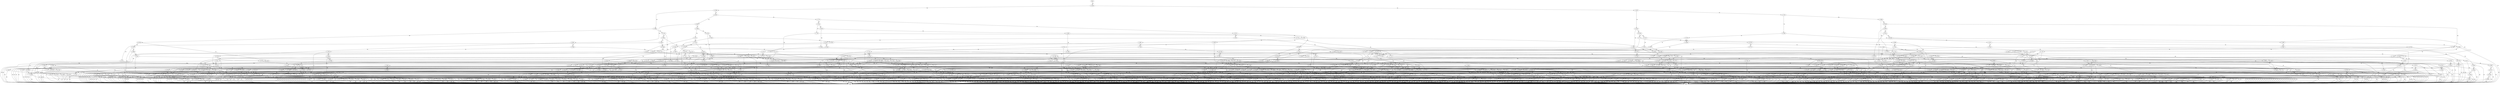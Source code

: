 digraph G {
  1 [ label="m>3771" ];
  2 [ label="Accept" ];
  3 [ label="a>2552" ];
  4 [ label="Reject" ];
  5 [ label="x<2056" ];
  6 [ label="a<3165" ];
  7 [ label="x> 486" ];
  8 [ label="m>3523" ];
  9 [ label="s>3338" ];
  10 [ label="m>2140" ];
  11 [ label="x> 537" ];
  12 [ label="x< 621" ];
  13 [ label="m<1572" ];
  14 [ label="s<2341" ];
  15 [ label="s>2125" ];
  16 [ label="s>2505" ];
  17 [ label="x<2920" ];
  18 [ label="a>2574" ];
  19 [ label="x>3305" ];
  20 [ label="a< 729" ];
  21 [ label="m<3390" ];
  22 [ label="m<3772" ];
  23 [ label="a>3900" ];
  24 [ label="m>2508" ];
  25 [ label="x> 744" ];
  26 [ label="m< 642" ];
  27 [ label="m< 843" ];
  28 [ label="x>2082" ];
  29 [ label="s>3628" ];
  30 [ label="a<1490" ];
  31 [ label="s<3742" ];
  32 [ label="a>1629" ];
  33 [ label="m<2390" ];
  34 [ label="a> 793" ];
  35 [ label="a< 963" ];
  36 [ label="a>2066" ];
  37 [ label="s<3291" ];
  38 [ label="a>2028" ];
  39 [ label="s< 975" ];
  40 [ label="s<1112" ];
  41 [ label="m> 756" ];
  42 [ label="x> 733" ];
  43 [ label="a>3064" ];
  44 [ label="x< 719" ];
  45 [ label="s> 838" ];
  46 [ label="s> 496" ];
  47 [ label="m>1219" ];
  48 [ label="x< 973" ];
  49 [ label="x<2543" ];
  50 [ label="m>3368" ];
  51 [ label="m>1648" ];
  52 [ label="a>1367" ];
  53 [ label="x>2441" ];
  54 [ label="a<1220" ];
  55 [ label="a<2677" ];
  56 [ label="s>1274" ];
  57 [ label="a<3947" ];
  58 [ label="m>2865" ];
  59 [ label="a<3514" ];
  60 [ label="x<1253" ];
  61 [ label="s> 687" ];
  62 [ label="s>1167" ];
  63 [ label="x< 162" ];
  64 [ label="x<1859" ];
  65 [ label="a>2577" ];
  66 [ label="a>2455" ];
  67 [ label="m>3351" ];
  68 [ label="s>2480" ];
  69 [ label="s< 390" ];
  70 [ label="x<2982" ];
  71 [ label="x>2464" ];
  72 [ label="m<3245" ];
  73 [ label="m>3276" ];
  74 [ label="m>3651" ];
  75 [ label="s<1003" ];
  76 [ label="m>3029" ];
  77 [ label="s> 130" ];
  78 [ label="m>2771" ];
  79 [ label="x<2157" ];
  80 [ label="s>3440" ];
  81 [ label="a<1479" ];
  82 [ label="m<2600" ];
  83 [ label="m<2535" ];
  84 [ label="x< 538" ];
  85 [ label="x< 432" ];
  86 [ label="m<1343" ];
  87 [ label="a<2775" ];
  88 [ label="x> 645" ];
  89 [ label="s< 642" ];
  90 [ label="m>2641" ];
  91 [ label="a>2603" ];
  92 [ label="x>2703" ];
  93 [ label="a< 595" ];
  94 [ label="s<3737" ];
  95 [ label="x>3125" ];
  96 [ label="a<3270" ];
  97 [ label="a<2605" ];
  98 [ label="x< 422" ];
  99 [ label="s>1915" ];
  100 [ label="a>2213" ];
  101 [ label="Start" ];
  102 [ label="x<1629" ];
  103 [ label="a<2349" ];
  104 [ label="s<1487" ];
  105 [ label="s<1791" ];
  106 [ label="x>3157" ];
  107 [ label="s< 393" ];
  108 [ label="x<2091" ];
  109 [ label="a<2815" ];
  110 [ label="m>2006" ];
  111 [ label="a<3531" ];
  112 [ label="x> 726" ];
  113 [ label="s>2919" ];
  114 [ label="s<3253" ];
  115 [ label="s<3124" ];
  116 [ label="x<2119" ];
  117 [ label="m>3004" ];
  118 [ label="a<2453" ];
  119 [ label="x>2411" ];
  120 [ label="a<2428" ];
  121 [ label="m>2738" ];
  122 [ label="m<3088" ];
  123 [ label="a>1588" ];
  124 [ label="x>3499" ];
  125 [ label="s<3277" ];
  126 [ label="a>2880" ];
  127 [ label="m>3314" ];
  128 [ label="x< 259" ];
  129 [ label="a>3320" ];
  130 [ label="a>3189" ];
  131 [ label="s<1810" ];
  132 [ label="x< 437" ];
  133 [ label="s>1572" ];
  134 [ label="m>2863" ];
  135 [ label="a>2469" ];
  136 [ label="a<1975" ];
  137 [ label="s> 623" ];
  138 [ label="m<3520" ];
  139 [ label="s>1981" ];
  140 [ label="a<2633" ];
  141 [ label="a<1441" ];
  142 [ label="x<2151" ];
  143 [ label="a>2928" ];
  144 [ label="x> 225" ];
  145 [ label="s< 467" ];
  146 [ label="a>3868" ];
  147 [ label="x<1448" ];
  148 [ label="a<1744" ];
  149 [ label="s>1375" ];
  150 [ label="x< 546" ];
  151 [ label="x> 356" ];
  152 [ label="x<1088" ];
  153 [ label="s<1028" ];
  154 [ label="s> 996" ];
  155 [ label="s>1536" ];
  156 [ label="a<3910" ];
  157 [ label="x>1220" ];
  158 [ label="a<1570" ];
  159 [ label="a<1721" ];
  160 [ label="x<1168" ];
  161 [ label="a<3325" ];
  162 [ label="x>1439" ];
  163 [ label="m<1777" ];
  164 [ label="a>3324" ];
  165 [ label="a>2975" ];
  166 [ label="x>2219" ];
  167 [ label="m<3699" ];
  168 [ label="m<3703" ];
  169 [ label="s<3648" ];
  170 [ label="x>2112" ];
  171 [ label="x>1247" ];
  172 [ label="m>2344" ];
  173 [ label="m>2417" ];
  174 [ label="m>1980" ];
  175 [ label="s<2112" ];
  176 [ label="s>3504" ];
  177 [ label="a> 633" ];
  178 [ label="s<3211" ];
  179 [ label="a<2645" ];
  180 [ label="s< 320" ];
  181 [ label="s< 259" ];
  182 [ label="x<2942" ];
  183 [ label="s< 368" ];
  184 [ label="m<1304" ];
  185 [ label="m< 789" ];
  186 [ label="m<1742" ];
  187 [ label="a>2571" ];
  188 [ label="x<2813" ];
  189 [ label="s>2442" ];
  190 [ label="m>2090" ];
  191 [ label="s<2443" ];
  192 [ label="a>3806" ];
  193 [ label="a<3432" ];
  194 [ label="x>1301" ];
  195 [ label="m<1550" ];
  196 [ label="x<1117" ];
  197 [ label="m<3113" ];
  198 [ label="s>3207" ];
  199 [ label="a>3452" ];
  200 [ label="m<1755" ];
  201 [ label="x>1035" ];
  202 [ label="s>3255" ];
  203 [ label="s>3741" ];
  204 [ label="s>2954" ];
  205 [ label="a>3921" ];
  206 [ label="a>3913" ];
  207 [ label="a<3006" ];
  208 [ label="a>3355" ];
  209 [ label="x>1195" ];
  210 [ label="s<1113" ];
  211 [ label="m>1976" ];
  212 [ label="m>1166" ];
  213 [ label="s<3371" ];
  214 [ label="s>1320" ];
  215 [ label="m<3107" ];
  216 [ label="s>1037" ];
  217 [ label="x<3329" ];
  218 [ label="m<3507" ];
  219 [ label="m>2688" ];
  220 [ label="x>2372" ];
  221 [ label="x<2430" ];
  222 [ label="x<2660" ];
  223 [ label="s<2231" ];
  224 [ label="m> 285" ];
  225 [ label="x> 662" ];
  226 [ label="a>3542" ];
  227 [ label="m>2737" ];
  228 [ label="a<3588" ];
  229 [ label="m<2202" ];
  230 [ label="x<1012" ];
  231 [ label="a<3393" ];
  232 [ label="x<3304" ];
  233 [ label="a<2900" ];
  234 [ label="a>2968" ];
  235 [ label="s< 976" ];
  236 [ label="s<1568" ];
  237 [ label="s>2041" ];
  238 [ label="m>3499" ];
  239 [ label="a>2802" ];
  240 [ label="m>1411" ];
  241 [ label="s< 342" ];
  242 [ label="x<3044" ];
  243 [ label="m<1547" ];
  244 [ label="s>3282" ];
  245 [ label="m>1574" ];
  246 [ label="x>2975" ];
  247 [ label="a>1330" ];
  248 [ label="x< 446" ];
  249 [ label="m<2633" ];
  250 [ label="s<2674" ];
  251 [ label="m>1197" ];
  252 [ label="x>1200" ];
  253 [ label="x>1103" ];
  254 [ label="a>3532" ];
  255 [ label="a<3436" ];
  256 [ label="x<1078" ];
  257 [ label="x>1966" ];
  258 [ label="m<3667" ];
  259 [ label="s>1686" ];
  260 [ label="a>3297" ];
  261 [ label="a>3652" ];
  262 [ label="x< 703" ];
  263 [ label="x< 350" ];
  264 [ label="x<1313" ];
  265 [ label="m<1813" ];
  266 [ label="s>2720" ];
  267 [ label="a< 198" ];
  268 [ label="a< 267" ];
  269 [ label="s<2440" ];
  270 [ label="m<1370" ];
  271 [ label="s>2567" ];
  272 [ label="a<1346" ];
  273 [ label="s>2543" ];
  274 [ label="s>3518" ];
  275 [ label="s>1752" ];
  276 [ label="s>1446" ];
  277 [ label="a>3503" ];
  278 [ label="a<3492" ];
  279 [ label="m<2956" ];
  280 [ label="m>2651" ];
  281 [ label="s>3077" ];
  282 [ label="a<3876" ];
  283 [ label="m>2209" ];
  284 [ label="m>3699" ];
  285 [ label="x<2709" ];
  286 [ label="a<1217" ];
  287 [ label="x>3663" ];
  288 [ label="x< 812" ];
  289 [ label="a<3044" ];
  290 [ label="m<3797" ];
  291 [ label="a>3181" ];
  292 [ label="a>2501" ];
  293 [ label="x> 662" ];
  294 [ label="m>2349" ];
  295 [ label="m>3239" ];
  296 [ label="x< 505" ];
  297 [ label="m< 648" ];
  298 [ label="s>3439" ];
  299 [ label="s<3200" ];
  300 [ label="a<3471" ];
  301 [ label="m<1617" ];
  302 [ label="a>2425" ];
  303 [ label="x<1956" ];
  304 [ label="m>2601" ];
  305 [ label="s>3506" ];
  306 [ label="a>3335" ];
  307 [ label="a>2798" ];
  308 [ label="x>2194" ];
  309 [ label="s<  99" ];
  310 [ label="m>3441" ];
  311 [ label="s<1846" ];
  312 [ label="x> 214" ];
  313 [ label="s>2664" ];
  314 [ label="x> 176" ];
  315 [ label="m> 979" ];
  316 [ label="x> 271" ];
  317 [ label="a<2808" ];
  318 [ label="s>2793" ];
  319 [ label="a>3211" ];
  320 [ label="s<2116" ];
  321 [ label="x<1429" ];
  322 [ label="a>2809" ];
  323 [ label="x<2631" ];
  324 [ label="x>3267" ];
  325 [ label="a>2864" ];
  326 [ label="x< 275" ];
  327 [ label="s> 860" ];
  328 [ label="x<1338" ];
  329 [ label="a<3957" ];
  330 [ label="s>2614" ];
  331 [ label="s>2570" ];
  332 [ label="s<2258" ];
  333 [ label="s> 956" ];
  334 [ label="x> 815" ];
  335 [ label="x> 908" ];
  336 [ label="x> 758" ];
  337 [ label="a>3107" ];
  338 [ label="x>2240" ];
  339 [ label="s<2408" ];
  340 [ label="m>1465" ];
  341 [ label="x<3017" ];
  342 [ label="x<3510" ];
  343 [ label="a>2559" ];
  344 [ label="x< 611" ];
  345 [ label="m>2489" ];
  346 [ label="x< 411" ];
  347 [ label="x> 227" ];
  348 [ label="x< 140" ];
  349 [ label="a<3335" ];
  350 [ label="a<3515" ];
  351 [ label="x< 295" ];
  352 [ label="m> 520" ];
  353 [ label="a>1674" ];
  354 [ label="x> 992" ];
  355 [ label="m>2615" ];
  356 [ label="m<2548" ];
  357 [ label="a<1141" ];
  358 [ label="a<2898" ];
  359 [ label="x>2218" ];
  360 [ label="x>3617" ];
  361 [ label="s<3551" ];
  362 [ label="s<3410" ];
  363 [ label="s<1038" ];
  364 [ label="x>2711" ];
  365 [ label="a>3615" ];
  366 [ label="m>1350" ];
  367 [ label="x> 876" ];
  368 [ label="s>2967" ];
  369 [ label="s< 208" ];
  370 [ label="x>3755" ];
  371 [ label="a> 441" ];
  372 [ label="x>3114" ];
  373 [ label="x>2720" ];
  374 [ label="s> 407" ];
  375 [ label="s> 481" ];
  376 [ label="m>1624" ];
  377 [ label="s< 294" ];
  378 [ label="s<2149" ];
  379 [ label="x>3515" ];
  380 [ label="a< 342" ];
  381 [ label="a>1883" ];
  382 [ label="m>3431" ];
  383 [ label="m>3054" ];
  384 [ label="s<2783" ];
  385 [ label="m<1099" ];
  386 [ label="x> 101" ];
  387 [ label="s<1379" ];
  388 [ label="s< 611" ];
  389 [ label="x> 797" ];
  390 [ label="s> 772" ];
  391 [ label="m<1070" ];
  392 [ label="m<1018" ];
  393 [ label="m> 375" ];
  394 [ label="s> 605" ];
  395 [ label="x>3417" ];
  396 [ label="x<3072" ];
  397 [ label="m<3021" ];
  398 [ label="m>2291" ];
  399 [ label="m<3604" ];
  400 [ label="x< 271" ];
  401 [ label="s>3536" ];
  402 [ label="s>3350" ];
  403 [ label="m>1545" ];
  404 [ label="x>1434" ];
  405 [ label="a<3918" ];
  406 [ label="x<2652" ];
  407 [ label="a<1563" ];
  408 [ label="a<1592" ];
  409 [ label="a> 801" ];
  410 [ label="s>3393" ];
  411 [ label="x<3185" ];
  412 [ label="m< 855" ];
  413 [ label="a<2443" ];
  414 [ label="x< 671" ];
  415 [ label="m>2396" ];
  416 [ label="s<2987" ];
  417 [ label="s>3154" ];
  418 [ label="m>1027" ];
  419 [ label="x< 297" ];
  420 [ label="s< 793" ];
  421 [ label="x>3189" ];
  422 [ label="s>3280" ];
  423 [ label="x<2182" ];
  424 [ label="x> 286" ];
  425 [ label="a>1235" ];
  426 [ label="a<1497" ];
  427 [ label="x>1555" ];
  428 [ label="x<2697" ];
  429 [ label="m<1775" ];
  430 [ label="m<2582" ];
  431 [ label="m<1269" ];
  432 [ label="m<3511" ];
  433 [ label="a<2947" ];
  434 [ label="x>2219" ];
  435 [ label="s> 580" ];
  436 [ label="m>2508" ];
  437 [ label="s>1868" ];
  438 [ label="m>3423" ];
  439 [ label="a<1561" ];
  440 [ label="s<1195" ];
  441 [ label="m<1634" ];
  442 [ label="s< 482" ];
  443 [ label="s> 608" ];
  444 [ label="m> 234" ];
  445 [ label="x>2208" ];
  446 [ label="m>  97" ];
  447 [ label="a>3346" ];
  448 [ label="a<2753" ];
  449 [ label="x<2085" ];
  450 [ label="s> 276" ];
  451 [ label="m<3619" ];
  452 [ label="m>2244" ];
  453 [ label="x<1006" ];
  454 [ label="a<3655" ];
  455 [ label="m<2080" ];
  456 [ label="a<3774" ];
  457 [ label="s>2066" ];
  458 [ label="m<2588" ];
  459 [ label="a<2083" ];
  460 [ label="x< 601" ];
  461 [ label="a<2231" ];
  462 [ label="s> 956" ];
  463 [ label="m>2905" ];
  464 [ label="a>2785" ];
  465 [ label="s>2991" ];
  466 [ label="x<2809" ];
  467 [ label="s<1372" ];
  468 [ label="x> 674" ];
  469 [ label="s<3336" ];
  470 [ label="a<1863" ];
  471 [ label="x>2156" ];
  472 [ label="m<3063" ];
  473 [ label="s< 984" ];
  474 [ label="s>2690" ];
  475 [ label="a>3040" ];
  476 [ label="x<1194" ];
  477 [ label="s<2583" ];
  478 [ label="x>2442" ];
  479 [ label="m>1519" ];
  480 [ label="a>2789" ];
  481 [ label="x<1100" ];
  482 [ label="a>2782" ];
  483 [ label="m>1624" ];
  484 [ label="m>3015" ];
  485 [ label="a<3333" ];
  486 [ label="x<1181" ];
  487 [ label="a>3215" ];
  488 [ label="x<3863" ];
  489 [ label="a<2683" ];
  490 [ label="a> 296" ];
  491 [ label="s>2156" ];
  492 [ label="s>2019" ];
  493 [ label="m<3116" ];
  494 [ label="m<1363" ];
  495 [ label="a<3918" ];
  496 [ label="x>2633" ];
  497 [ label="m> 170" ];
  498 [ label="a<3086" ];
  499 [ label="s> 209" ];
  500 [ label="a<3086" ];
  501 [ label="x< 186" ];
  502 [ label="x< 206" ];
  503 [ label="m>1134" ];
  504 [ label="a<2824" ];
  505 [ label="m>2364" ];
  506 [ label="s<2734" ];
  507 [ label="x>1123" ];
  508 [ label="s>2600" ];
  509 [ label="x>1553" ];
  510 [ label="a>2389" ];
  511 [ label="x> 480" ];
  512 [ label="x<3456" ];
  513 [ label="s>3602" ];
  514 [ label="a>2111" ];
  515 [ label="x>1851" ];
  516 [ label="x< 582" ];
  517 [ label="s> 967" ];
  518 [ label="x> 628" ];
  519 [ label="a<1763" ];
  520 [ label="m>3497" ];
  521 [ label="a<1434" ];
  522 [ label="a>2832" ];
  523 [ label="a<2993" ];
  524 [ label="s<3601" ];
  525 [ label="s>3811" ];
  526 [ label="m>2847" ];
  527 [ label="x>2488" ];
  528 [ label="m< 796" ];
  529 [ label="x> 598" ];
  530 [ label="s>3645" ];
  531 [ label="x>2044" ];
  532 [ label="a<2560" ];
  533 [ label="s<3310" ];
  534 [ label="x>1208" ];
  535 [ label="x<1157" ];
  536 [ label="m>1150" ];
  537 [ label="x<3147" ];
  538 [ label="x>3689" ];
  539 [ label="m>3555" ];
  540 [ label="x> 265" ];
  541 [ label="a>2834" ];
  542 [ label="s<3385" ];
  543 [ label="s>1563" ];
  544 [ label="x>2102" ];
  545 [ label="m<1209" ];
  546 [ label="a<1094" ];
  547 [ label="s>2736" ];
  548 [ label="x<2800" ];
  549 [ label="s>1976" ];
  550 [ label="m<2194" ];
  551 [ label="m<1904" ];
  552 [ label="x< 583" ];
  553 [ label="a>2073" ];
  554 [ label="a>2766" ];
  555 [ label="a>2840" ];
  556 [ label="x<3456" ];
  557 [ label="m>3125" ];
  558 [ label="x< 171" ];
  559 [ label="a<3335" ];
  560 [ label="m> 937" ];
  561 [ label="x< 433" ];
  562 [ label="s<2598" ];
  563 [ label="x<1257" ];
  564 [ label="x>1096" ];
  565 [ label="x<1486" ];
  566 [ label="m<1786" ];
  567 [ label="a<3541" ];
  568 [ label="m> 773" ];
  569 [ label="s<2830" ];
  570 [ label="m>2651" ];
  571 [ label="m>2621" ];
  572 [ label="a>2232" ];
  573 [ label="s>3483" ];
  574 [ label="m>2290" ];
  575 [ label="m<1433" ];
  576 [ label="a<1403" ];
  577 [ label="m>2129" ];
  578 [ label="s>2754" ];
  579 [ label="a< 970" ];
  580 [ label="s<2671" ];
  581 [ label="m> 563" ];
  582 [ label="x>1087" ];
  583 [ label="m> 361" ];
  584 [ label="m< 346" ];
  585 [ label="x< 933" ];
  586 [ label="a<1973" ];
  587 [ label="x>1995" ];
  588 [ label="m< 963" ];
  589 [ label="a>2859" ];
  590 [ label="x< 977" ];
  591 [ label="s< 496" ];
  592 [ label="m<2638" ];
  593 [ label="a<2334" ];
  594 [ label="a>1745" ];
  595 [ label="a>3094" ];
  596 [ label="m>3509" ];
  597 [ label="s<1411" ];
  598 [ label="x> 582" ];
  599 [ label="s>2966" ];
  600 [ label="s<2421" ];
  601 [ label="a<2704" ];
  602 [ label="m>2034" ];
  603 [ label="s<1533" ];
  604 [ label="s>2201" ];
  605 [ label="s< 890" ];
  606 [ label="m<3503" ];
  607 [ label="x>2000" ];
  608 [ label="m>3522" ];
  609 [ label="s< 800" ];
  610 [ label="a<1141" ];
  611 [ label="s<3290" ];
  612 [ label="a<1332" ];
  613 [ label="a<1328" ];
  614 [ label="a>1236" ];
  615 [ label="m<2251" ];
  616 [ label="s> 886" ];
  617 [ label="m<1228" ];
  618 [ label="m>1458" ];
  619 [ label="s>2354" ];
  620 [ label="s> 824" ];
  621 [ label="s< 393" ];
  622 [ label="s<2446" ];
  623 [ label="s>2870" ];
  624 [ label="s>2640" ];
  625 [ label="s< 917" ];
  626 [ label="a<1575" ];
  627 [ label="s>2325" ];
  628 [ label="s<2132" ];
  629 [ label="x>3042" ];
  630 [ label="s>3641" ];
  631 [ label="m<3099" ];
  632 [ label="x<2732" ];
  633 [ label="a>1994" ];
  634 [ label="x>2863" ];
  635 [ label="m<2758" ];
  636 [ label="a>2109" ];
  637 [ label="x< 540" ];
  638 [ label="s>2612" ];
  639 [ label="a<3379" ];
  640 [ label="x> 433" ];
  641 [ label="s<1587" ];
  642 [ label="s>  85" ];
  643 [ label="a>3825" ];
  644 [ label="s>  57" ];
  645 [ label="a<3615" ];
  646 [ label="s<  31" ];
  647 [ label="a<2450" ];
  648 [ label="a<2463" ];
  649 [ label="m<1077" ];
  650 [ label="s>3092" ];
  651 [ label="s<2882" ];
  652 [ label="m<1978" ];
  653 [ label="x> 606" ];
  654 [ label="s> 627" ];
  655 [ label="x< 598" ];
  656 [ label="s<3854" ];
  657 [ label="a>3479" ];
  658 [ label="a>3293" ];
  659 [ label="s<1388" ];
  660 [ label="m< 220" ];
  661 [ label="a<3336" ];
  662 [ label="s>2786" ];
  663 [ label="x< 138" ];
  664 [ label="s>1835" ];
  665 [ label="m<1731" ];
  666 [ label="s<1985" ];
  667 [ label="m>2653" ];
  668 [ label="m<3283" ];
  669 [ label="x> 523" ];
  670 [ label="m>2682" ];
  671 [ label="m<2527" ];
  672 [ label="x> 444" ];
  673 [ label="x< 233" ];
  674 [ label="s>3354" ];
  675 [ label="x>1070" ];
  676 [ label="a>3163" ];
  677 [ label="m<1999" ];
  678 [ label="a<3012" ];
  679 [ label="s<1315" ];
  680 [ label="x<2219" ];
  681 [ label="a<1180" ];
  682 [ label="m<1480" ];
  683 [ label="m>3126" ];
  684 [ label="a>1469" ];
  685 [ label="s> 709" ];
  686 [ label="a>1243" ];
  687 [ label="x>1513" ];
  688 [ label="x>2461" ];
  689 [ label="x< 891" ];
  690 [ label="a<3847" ];
  691 [ label="a<3466" ];
  692 [ label="x< 813" ];
  693 [ label="m<1552" ];
  694 [ label="a>3563" ];
  695 [ label="x< 605" ];
  696 [ label="x> 614" ];
  697 [ label="s>2734" ];
  698 [ label="a>2723" ];
  699 [ label="x<1375" ];
  700 [ label="a<2574" ];
  701 [ label="a<2580" ];
  702 [ label="s<1759" ];
  703 [ label="a<3401" ];
  704 [ label="x> 919" ];
  705 [ label="s>2651" ];
  706 [ label="m>3113" ];
  707 [ label="a>2644" ];
  708 [ label="a<3445" ];
  709 [ label="a<3058" ];
  710 [ label="x> 673" ];
  711 [ label="a<3514" ];
  712 [ label="s>3432" ];
  713 [ label="s>3277" ];
  714 [ label="m<1837" ];
  715 [ label="a>1394" ];
  716 [ label="m>1515" ];
  717 [ label="m>1851" ];
  718 [ label="x< 623" ];
  719 [ label="x> 716" ];
  720 [ label="a>1868" ];
  721 [ label="s<1412" ];
  722 [ label="m>3238" ];
  723 [ label="m>2723" ];
  724 [ label="m< 164" ];
  725 [ label="m> 259" ];
  726 [ label="m<2787" ];
  727 [ label="a<3595" ];
  728 [ label="a>2843" ];
  729 [ label="x<1198" ];
  730 [ label="s>1717" ];
  731 [ label="s>2371" ];
  732 [ label="s>3365" ];
  733 [ label="m> 758" ];
  734 [ label="s>3506" ];
  735 [ label="m> 837" ];
  736 [ label="a>3062" ];
  737 [ label="x<1421" ];
  738 [ label="x>2611" ];
  739 [ label="s<2919" ];
  740 [ label="s>2600" ];
  741 [ label="a>1065" ];
  742 [ label="s<3150" ];
  743 [ label="s>3490" ];
  744 [ label="m>1534" ];
  745 [ label="a>3770" ];
  746 [ label="x<1020" ];
  747 [ label="m< 730" ];
  748 [ label="s>1093" ];
  749 [ label="a<1584" ];
  750 [ label="s>1565" ];
  751 [ label="m> 867" ];
  752 [ label="x> 386" ];
  753 [ label="s>1805" ];
  754 [ label="a>3085" ];
  755 [ label="a<2882" ];
  756 [ label="a<3869" ];
  757 [ label="s<2373" ];
  758 [ label="s<2521" ];
  759 [ label="m<2533" ];
  760 [ label="s< 516" ];
  761 [ label="m<2027" ];
  762 [ label="s< 846" ];
  763 [ label="m>2754" ];
  764 [ label="x<  73" ];
  765 [ label="a<2910" ];
  766 [ label="m>1368" ];
  767 [ label="m> 569" ];
  768 [ label="s<2047" ];
  769 [ label="s>2249" ];
  770 [ label="a<3675" ];
  771 [ label="a<3727" ];
  772 [ label="s<2780" ];
  773 [ label="s>1086" ];
  774 [ label="m> 636" ];
  775 [ label="s<1248" ];
  776 [ label="a>2984" ];
  777 [ label="a<3351" ];
  778 [ label="s>  79" ];
  779 [ label="a>2694" ];
  780 [ label="a>2565" ];
  781 [ label="s<1255" ];
  782 [ label="m< 858" ];
  783 [ label="m<1122" ];
  784 [ label="m<2845" ];
  785 [ label="m<2393" ];
  786 [ label="x<3056" ];
  787 [ label="m>3181" ];
  788 [ label="x> 325" ];
  789 [ label="x> 141" ];
  790 [ label="s>1764" ];
  791 [ label="s>1606" ];
  792 [ label="s>2372" ];
  793 [ label="s<2087" ];
  794 [ label="s>2156" ];
  795 [ label="x> 819" ];
  796 [ label="a<3436" ];
  797 [ label="a<3448" ];
  798 [ label="s<3362" ];
  799 [ label="s<1390" ];
  800 [ label="a> 875" ];
  801 [ label="x<3451" ];
  802 [ label="x< 668" ];
  803 [ label="s>3172" ];
  804 [ label="m>1532" ];
  805 [ label="a<2602" ];
  806 [ label="m<2928" ];
  807 [ label="m<2971" ];
  808 [ label="x>2642" ];
  809 [ label="a<3478" ];
  810 [ label="a> 725" ];
  811 [ label="m<1362" ];
  812 [ label="m> 836" ];
  813 [ label="m<2098" ];
  814 [ label="s< 685" ];
  815 [ label="m<2736" ];
  816 [ label="a>2794" ];
  817 [ label="x>2633" ];
  818 [ label="s> 394" ];
  819 [ label="a>3504" ];
  820 [ label="x<2757" ];
  821 [ label="s<3287" ];
  822 [ label="s<3096" ];
  823 [ label="a> 494" ];
  824 [ label="m> 474" ];
  825 [ label="s<2508" ];
  826 [ label="a>1592" ];
  827 [ label="s>2594" ];
  828 [ label="m>1780" ];
  829 [ label="s<1444" ];
  830 [ label="a<2772" ];
  831 [ label="a>2352" ];
  832 [ label="x<3509" ];
  833 [ label="x<3271" ];
  834 [ label="m<3145" ];
  835 [ label="x>1493" ];
  836 [ label="s>3440" ];
  837 [ label="m>2845" ];
  838 [ label="x>2032" ];
  839 [ label="x< 872" ];
  840 [ label="a>1484" ];
  841 [ label="a>1614" ];
  842 [ label="x>3526" ];
  843 [ label="x<3760" ];
  844 [ label="a>1195" ];
  845 [ label="m<2537" ];
  846 [ label="a>2039" ];
  847 [ label="m<3180" ];
  848 [ label="a>2238" ];
  849 [ label="a>3593" ];
  850 [ label="a<2754" ];
  851 [ label="x< 224" ];
  852 [ label="m>2531" ];
  853 [ label="s<3534" ];
  854 [ label="x> 601" ];
  855 [ label="m>2200" ];
  856 [ label="a<3599" ];
  857 [ label="m> 906" ];
  858 [ label="m<2307" ];
  859 [ label="x<2765" ];
  860 [ label="a>3529" ];
  861 [ label="a<2624" ];
  862 [ label="m<1412" ];
  863 [ label="a<3614" ];
  864 [ label="s<1821" ];
  865 [ label="x>2454" ];
  866 [ label="x<1372" ];
  867 [ label="x<1409" ];
  868 [ label="m>1611" ];
  869 [ label="m> 571" ];
  870 [ label="a<2674" ];
  871 [ label="m<3379" ];
  872 [ label="s>2981" ];
  873 [ label="a< 392" ];
  1 -> 2 [ label="Yes" ];
  1 -> 3 [ label="No" ];
  3 -> 4 [ label="Yes" ];
  3 -> 2 [ label="No" ];
  5 -> 4 [ label="Yes" ];
  5 -> 6 [ label="No" ];
  6 -> 4 [ label="Yes" ];
  7 -> 2 [ label="Yes" ];
  7 -> 8 [ label="No" ];
  8 -> 4 [ label="Yes" ];
  8 -> 2 [ label="No" ];
  9 -> 2 [ label="Yes" ];
  9 -> 10 [ label="No" ];
  11 -> 12 [ label="Yes" ];
  11 -> 13 [ label="No" ];
  14 -> 15 [ label="Yes" ];
  14 -> 16 [ label="No" ];
  16 -> 17 [ label="Yes" ];
  18 -> 19 [ label="Yes" ];
  20 -> 2 [ label="Yes" ];
  20 -> 21 [ label="No" ];
  21 -> 22 [ label="No" ];
  22 -> 2 [ label="Yes" ];
  22 -> 4 [ label="No" ];
  23 -> 2 [ label="Yes" ];
  23 -> 24 [ label="No" ];
  24 -> 4 [ label="Yes" ];
  24 -> 25 [ label="No" ];
  25 -> 4 [ label="Yes" ];
  25 -> 2 [ label="No" ];
  26 -> 4 [ label="Yes" ];
  26 -> 27 [ label="No" ];
  17 -> 2 [ label="Yes" ];
  28 -> 29 [ label="Yes" ];
  28 -> 30 [ label="No" ];
  30 -> 2 [ label="Yes" ];
  30 -> 31 [ label="No" ];
  31 -> 4 [ label="Yes" ];
  31 -> 32 [ label="No" ];
  33 -> 34 [ label="Yes" ];
  33 -> 35 [ label="No" ];
  36 -> 2 [ label="Yes" ];
  36 -> 37 [ label="No" ];
  37 -> 4 [ label="Yes" ];
  37 -> 38 [ label="No" ];
  38 -> 2 [ label="Yes" ];
  38 -> 4 [ label="No" ];
  39 -> 4 [ label="Yes" ];
  39 -> 40 [ label="No" ];
  40 -> 2 [ label="Yes" ];
  40 -> 41 [ label="No" ];
  41 -> 2 [ label="Yes" ];
  41 -> 4 [ label="No" ];
  42 -> 4 [ label="Yes" ];
  42 -> 43 [ label="No" ];
  43 -> 4 [ label="Yes" ];
  43 -> 44 [ label="No" ];
  45 -> 2 [ label="Yes" ];
  45 -> 46 [ label="No" ];
  46 -> 2 [ label="Yes" ];
  47 -> 2 [ label="Yes" ];
  47 -> 4 [ label="No" ];
  48 -> 4 [ label="Yes" ];
  48 -> 2 [ label="No" ];
  49 -> 4 [ label="Yes" ];
  49 -> 50 [ label="No" ];
  50 -> 2 [ label="Yes" ];
  51 -> 2 [ label="Yes" ];
  51 -> 4 [ label="No" ];
  52 -> 4 [ label="Yes" ];
  52 -> 53 [ label="No" ];
  53 -> 4 [ label="Yes" ];
  53 -> 54 [ label="No" ];
  54 -> 2 [ label="Yes" ];
  54 -> 4 [ label="No" ];
  55 -> 4 [ label="No" ];
  56 -> 2 [ label="Yes" ];
  56 -> 57 [ label="No" ];
  57 -> 4 [ label="Yes" ];
  57 -> 2 [ label="No" ];
  58 -> 4 [ label="Yes" ];
  58 -> 59 [ label="No" ];
  59 -> 60 [ label="Yes" ];
  59 -> 61 [ label="No" ];
  61 -> 62 [ label="Yes" ];
  61 -> 2 [ label="No" ];
  63 -> 2 [ label="Yes" ];
  63 -> 4 [ label="No" ];
  64 -> 65 [ label="Yes" ];
  64 -> 66 [ label="No" ];
  66 -> 67 [ label="Yes" ];
  66 -> 68 [ label="No" ];
  60 -> 2 [ label="Yes" ];
  60 -> 4 [ label="No" ];
  69 -> 4 [ label="Yes" ];
  69 -> 70 [ label="No" ];
  70 -> 2 [ label="Yes" ];
  71 -> 72 [ label="Yes" ];
  71 -> 73 [ label="No" ];
  73 -> 74 [ label="Yes" ];
  73 -> 75 [ label="No" ];
  76 -> 4 [ label="Yes" ];
  76 -> 77 [ label="No" ];
  77 -> 4 [ label="Yes" ];
  77 -> 78 [ label="No" ];
  79 -> 2 [ label="Yes" ];
  79 -> 4 [ label="No" ];
  80 -> 28 [ label="Yes" ];
  80 -> 81 [ label="No" ];
  81 -> 82 [ label="Yes" ];
  81 -> 83 [ label="No" ];
  84 -> 85 [ label="Yes" ];
  84 -> 86 [ label="No" ];
  86 -> 87 [ label="Yes" ];
  86 -> 88 [ label="No" ];
  88 -> 89 [ label="Yes" ];
  88 -> 90 [ label="No" ];
  91 -> 4 [ label="Yes" ];
  91 -> 2 [ label="No" ];
  92 -> 4 [ label="Yes" ];
  92 -> 2 [ label="No" ];
  93 -> 2 [ label="Yes" ];
  93 -> 4 [ label="No" ];
  94 -> 95 [ label="No" ];
  95 -> 2 [ label="Yes" ];
  95 -> 96 [ label="No" ];
  97 -> 4 [ label="Yes" ];
  97 -> 98 [ label="No" ];
  98 -> 4 [ label="Yes" ];
  98 -> 2 [ label="No" ];
  99 -> 1 [ label="Yes" ];
  99 -> 100 [ label="No" ];
  101 -> 102 [ label="Yes" ];
  102 -> 103 [ label="Yes" ];
  102 -> 104 [ label="No" ];
  105 -> 52 [ label="Yes" ];
  105 -> 106 [ label="No" ];
  107 -> 108 [ label="No" ];
  108 -> 109 [ label="Yes" ];
  62 -> 4 [ label="Yes" ];
  62 -> 110 [ label="No" ];
  110 -> 2 [ label="Yes" ];
  110 -> 111 [ label="No" ];
  111 -> 2 [ label="Yes" ];
  111 -> 4 [ label="No" ];
  44 -> 4 [ label="Yes" ];
  44 -> 112 [ label="No" ];
  112 -> 4 [ label="Yes" ];
  112 -> 113 [ label="No" ];
  113 -> 2 [ label="Yes" ];
  113 -> 4 [ label="No" ];
  10 -> 4 [ label="Yes" ];
  10 -> 114 [ label="No" ];
  114 -> 4 [ label="Yes" ];
  115 -> 116 [ label="Yes" ];
  115 -> 117 [ label="No" ];
  117 -> 118 [ label="Yes" ];
  117 -> 119 [ label="No" ];
  119 -> 120 [ label="Yes" ];
  119 -> 121 [ label="No" ];
  122 -> 2 [ label="Yes" ];
  122 -> 123 [ label="No" ];
  123 -> 4 [ label="Yes" ];
  123 -> 124 [ label="No" ];
  124 -> 2 [ label="Yes" ];
  124 -> 4 [ label="No" ];
  125 -> 4 [ label="Yes" ];
  125 -> 126 [ label="No" ];
  126 -> 4 [ label="Yes" ];
  126 -> 2 [ label="No" ];
  127 -> 128 [ label="Yes" ];
  129 -> 4 [ label="Yes" ];
  129 -> 130 [ label="No" ];
  130 -> 2 [ label="Yes" ];
  13 -> 131 [ label="Yes" ];
  13 -> 132 [ label="No" ];
  132 -> 4 [ label="Yes" ];
  132 -> 133 [ label="No" ];
  133 -> 134 [ label="Yes" ];
  133 -> 135 [ label="No" ];
  136 -> 2 [ label="Yes" ];
  136 -> 137 [ label="No" ];
  137 -> 4 [ label="Yes" ];
  137 -> 2 [ label="No" ];
  138 -> 4 [ label="Yes" ];
  138 -> 139 [ label="No" ];
  139 -> 4 [ label="Yes" ];
  139 -> 140 [ label="No" ];
  140 -> 2 [ label="Yes" ];
  140 -> 4 [ label="No" ];
  141 -> 2 [ label="Yes" ];
  141 -> 142 [ label="No" ];
  142 -> 4 [ label="Yes" ];
  143 -> 2 [ label="Yes" ];
  143 -> 4 [ label="No" ];
  144 -> 4 [ label="Yes" ];
  145 -> 4 [ label="Yes" ];
  145 -> 146 [ label="No" ];
  146 -> 4 [ label="Yes" ];
  146 -> 147 [ label="No" ];
  147 -> 2 [ label="Yes" ];
  147 -> 4 [ label="No" ];
  148 -> 2 [ label="Yes" ];
  148 -> 149 [ label="No" ];
  149 -> 2 [ label="Yes" ];
  149 -> 4 [ label="No" ];
  150 -> 151 [ label="Yes" ];
  150 -> 152 [ label="No" ];
  152 -> 153 [ label="Yes" ];
  152 -> 154 [ label="No" ];
  154 -> 155 [ label="Yes" ];
  154 -> 156 [ label="No" ];
  157 -> 4 [ label="Yes" ];
  157 -> 158 [ label="No" ];
  158 -> 4 [ label="Yes" ];
  158 -> 159 [ label="No" ];
  159 -> 4 [ label="Yes" ];
  159 -> 2 [ label="No" ];
  160 -> 2 [ label="Yes" ];
  160 -> 161 [ label="No" ];
  161 -> 162 [ label="Yes" ];
  163 -> 4 [ label="Yes" ];
  163 -> 2 [ label="No" ];
  164 -> 2 [ label="Yes" ];
  165 -> 4 [ label="Yes" ];
  165 -> 166 [ label="No" ];
  166 -> 4 [ label="Yes" ];
  166 -> 2 [ label="No" ];
  167 -> 2 [ label="Yes" ];
  100 -> 4 [ label="Yes" ];
  100 -> 168 [ label="No" ];
  168 -> 2 [ label="Yes" ];
  168 -> 4 [ label="No" ];
  169 -> 4 [ label="Yes" ];
  169 -> 170 [ label="No" ];
  170 -> 4 [ label="Yes" ];
  171 -> 2 [ label="Yes" ];
  171 -> 172 [ label="No" ];
  172 -> 2 [ label="Yes" ];
  173 -> 2 [ label="Yes" ];
  173 -> 174 [ label="No" ];
  174 -> 2 [ label="Yes" ];
  174 -> 175 [ label="No" ];
  176 -> 4 [ label="Yes" ];
  176 -> 177 [ label="No" ];
  177 -> 2 [ label="Yes" ];
  177 -> 178 [ label="No" ];
  178 -> 4 [ label="Yes" ];
  178 -> 2 [ label="No" ];
  179 -> 180 [ label="Yes" ];
  179 -> 181 [ label="No" ];
  181 -> 76 [ label="Yes" ];
  181 -> 182 [ label="No" ];
  182 -> 107 [ label="Yes" ];
  182 -> 183 [ label="No" ];
  184 -> 185 [ label="Yes" ];
  184 -> 186 [ label="No" ];
  186 -> 187 [ label="Yes" ];
  186 -> 188 [ label="No" ];
  188 -> 189 [ label="Yes" ];
  188 -> 190 [ label="No" ];
  190 -> 191 [ label="Yes" ];
  190 -> 18 [ label="No" ];
  192 -> 2 [ label="Yes" ];
  192 -> 4 [ label="No" ];
  193 -> 194 [ label="Yes" ];
  193 -> 195 [ label="No" ];
  195 -> 196 [ label="Yes" ];
  195 -> 197 [ label="No" ];
  197 -> 198 [ label="Yes" ];
  197 -> 199 [ label="No" ];
  200 -> 201 [ label="Yes" ];
  200 -> 202 [ label="No" ];
  202 -> 203 [ label="Yes" ];
  202 -> 204 [ label="No" ];
  204 -> 205 [ label="Yes" ];
  204 -> 206 [ label="No" ];
  207 -> 4 [ label="Yes" ];
  207 -> 2 [ label="No" ];
  208 -> 209 [ label="Yes" ];
  208 -> 210 [ label="No" ];
  210 -> 160 [ label="Yes" ];
  210 -> 211 [ label="No" ];
  211 -> 212 [ label="No" ];
  213 -> 4 [ label="Yes" ];
  213 -> 2 [ label="No" ];
  214 -> 2 [ label="Yes" ];
  215 -> 216 [ label="Yes" ];
  215 -> 217 [ label="No" ];
  217 -> 218 [ label="Yes" ];
  106 -> 2 [ label="Yes" ];
  106 -> 219 [ label="No" ];
  219 -> 220 [ label="Yes" ];
  219 -> 221 [ label="No" ];
  222 -> 141 [ label="Yes" ];
  222 -> 223 [ label="No" ];
  223 -> 224 [ label="Yes" ];
  223 -> 2 [ label="No" ];
  225 -> 226 [ label="Yes" ];
  225 -> 227 [ label="No" ];
  227 -> 228 [ label="Yes" ];
  227 -> 229 [ label="No" ];
  209 -> 2 [ label="Yes" ];
  209 -> 230 [ label="No" ];
  230 -> 4 [ label="Yes" ];
  230 -> 231 [ label="No" ];
  180 -> 92 [ label="Yes" ];
  180 -> 69 [ label="No" ];
  183 -> 232 [ label="Yes" ];
  183 -> 233 [ label="No" ];
  233 -> 2 [ label="Yes" ];
  233 -> 234 [ label="No" ];
  234 -> 2 [ label="Yes" ];
  235 -> 4 [ label="Yes" ];
  235 -> 2 [ label="No" ];
  236 -> 4 [ label="Yes" ];
  236 -> 237 [ label="No" ];
  237 -> 2 [ label="Yes" ];
  29 -> 2 [ label="Yes" ];
  238 -> 4 [ label="Yes" ];
  238 -> 239 [ label="No" ];
  239 -> 4 [ label="No" ];
  34 -> 240 [ label="Yes" ];
  34 -> 241 [ label="No" ];
  241 -> 242 [ label="No" ];
  243 -> 4 [ label="Yes" ];
  243 -> 2 [ label="No" ];
  244 -> 2 [ label="Yes" ];
  244 -> 4 [ label="No" ];
  245 -> 246 [ label="Yes" ];
  245 -> 247 [ label="No" ];
  248 -> 4 [ label="Yes" ];
  248 -> 249 [ label="No" ];
  249 -> 4 [ label="Yes" ];
  249 -> 2 [ label="No" ];
  250 -> 4 [ label="Yes" ];
  151 -> 2 [ label="Yes" ];
  151 -> 4 [ label="No" ];
  251 -> 252 [ label="Yes" ];
  251 -> 253 [ label="No" ];
  254 -> 4 [ label="Yes" ];
  254 -> 2 [ label="No" ];
  231 -> 2 [ label="Yes" ];
  231 -> 255 [ label="No" ];
  255 -> 4 [ label="Yes" ];
  255 -> 256 [ label="No" ];
  256 -> 2 [ label="Yes" ];
  256 -> 4 [ label="No" ];
  78 -> 2 [ label="Yes" ];
  78 -> 4 [ label="No" ];
  67 -> 2 [ label="Yes" ];
  67 -> 257 [ label="No" ];
  257 -> 2 [ label="Yes" ];
  258 -> 4 [ label="Yes" ];
  103 -> 259 [ label="Yes" ];
  103 -> 260 [ label="No" ];
  260 -> 261 [ label="Yes" ];
  260 -> 262 [ label="No" ];
  262 -> 263 [ label="Yes" ];
  262 -> 264 [ label="No" ];
  265 -> 2 [ label="No" ];
  266 -> 2 [ label="Yes" ];
  266 -> 4 [ label="No" ];
  267 -> 2 [ label="Yes" ];
  267 -> 268 [ label="No" ];
  268 -> 4 [ label="Yes" ];
  269 -> 4 [ label="Yes" ];
  269 -> 270 [ label="No" ];
  270 -> 271 [ label="Yes" ];
  270 -> 272 [ label="No" ];
  272 -> 273 [ label="Yes" ];
  272 -> 4 [ label="No" ];
  274 -> 2 [ label="Yes" ];
  226 -> 275 [ label="Yes" ];
  226 -> 276 [ label="No" ];
  276 -> 277 [ label="Yes" ];
  276 -> 278 [ label="No" ];
  278 -> 279 [ label="Yes" ];
  278 -> 58 [ label="No" ];
  205 -> 2 [ label="Yes" ];
  205 -> 280 [ label="No" ];
  280 -> 2 [ label="Yes" ];
  280 -> 281 [ label="No" ];
  281 -> 282 [ label="Yes" ];
  281 -> 2 [ label="No" ];
  283 -> 2 [ label="Yes" ];
  283 -> 4 [ label="No" ];
  284 -> 4 [ label="Yes" ];
  284 -> 285 [ label="No" ];
  285 -> 4 [ label="Yes" ];
  286 -> 2 [ label="Yes" ];
  287 -> 2 [ label="Yes" ];
  287 -> 4 [ label="No" ];
  288 -> 2 [ label="Yes" ];
  289 -> 2 [ label="Yes" ];
  289 -> 290 [ label="No" ];
  290 -> 2 [ label="Yes" ];
  290 -> 291 [ label="No" ];
  291 -> 4 [ label="Yes" ];
  291 -> 2 [ label="No" ];
  292 -> 4 [ label="Yes" ];
  292 -> 293 [ label="No" ];
  293 -> 4 [ label="Yes" ];
  293 -> 2 [ label="No" ];
  294 -> 295 [ label="Yes" ];
  294 -> 296 [ label="No" ];
  297 -> 2 [ label="Yes" ];
  297 -> 4 [ label="No" ];
  298 -> 2 [ label="Yes" ];
  298 -> 299 [ label="No" ];
  299 -> 2 [ label="Yes" ];
  300 -> 94 [ label="Yes" ];
  300 -> 301 [ label="No" ];
  302 -> 4 [ label="Yes" ];
  303 -> 4 [ label="Yes" ];
  303 -> 304 [ label="No" ];
  304 -> 305 [ label="Yes" ];
  304 -> 169 [ label="No" ];
  306 -> 4 [ label="Yes" ];
  306 -> 307 [ label="No" ];
  307 -> 308 [ label="Yes" ];
  307 -> 309 [ label="No" ];
  310 -> 99 [ label="Yes" ];
  310 -> 311 [ label="No" ];
  312 -> 313 [ label="Yes" ];
  312 -> 314 [ label="No" ];
  315 -> 4 [ label="Yes" ];
  315 -> 316 [ label="No" ];
  316 -> 4 [ label="Yes" ];
  316 -> 317 [ label="No" ];
  317 -> 2 [ label="Yes" ];
  317 -> 4 [ label="No" ];
  318 -> 4 [ label="Yes" ];
  318 -> 2 [ label="No" ];
  319 -> 4 [ label="Yes" ];
  319 -> 2 [ label="No" ];
  320 -> 321 [ label="Yes" ];
  320 -> 322 [ label="No" ];
  240 -> 4 [ label="Yes" ];
  240 -> 323 [ label="No" ];
  323 -> 2 [ label="Yes" ];
  323 -> 324 [ label="No" ];
  324 -> 2 [ label="Yes" ];
  324 -> 4 [ label="No" ];
  325 -> 4 [ label="Yes" ];
  325 -> 2 [ label="No" ];
  326 -> 327 [ label="No" ];
  327 -> 214 [ label="Yes" ];
  328 -> 2 [ label="Yes" ];
  328 -> 329 [ label="No" ];
  329 -> 4 [ label="Yes" ];
  329 -> 2 [ label="No" ];
  185 -> 330 [ label="Yes" ];
  185 -> 331 [ label="No" ];
  332 -> 333 [ label="Yes" ];
  332 -> 334 [ label="No" ];
  334 -> 335 [ label="Yes" ];
  334 -> 336 [ label="No" ];
  336 -> 337 [ label="Yes" ];
  336 -> 42 [ label="No" ];
  82 -> 2 [ label="Yes" ];
  82 -> 338 [ label="No" ];
  187 -> 339 [ label="Yes" ];
  187 -> 340 [ label="No" ];
  340 -> 2 [ label="Yes" ];
  340 -> 341 [ label="No" ];
  341 -> 4 [ label="Yes" ];
  341 -> 342 [ label="No" ];
  343 -> 294 [ label="Yes" ];
  343 -> 11 [ label="No" ];
  198 -> 4 [ label="Yes" ];
  198 -> 171 [ label="No" ];
  344 -> 4 [ label="Yes" ];
  344 -> 2 [ label="No" ];
  345 -> 346 [ label="Yes" ];
  345 -> 347 [ label="No" ];
  347 -> 4 [ label="Yes" ];
  347 -> 348 [ label="No" ];
  349 -> 4 [ label="Yes" ];
  349 -> 350 [ label="No" ];
  350 -> 2 [ label="Yes" ];
  350 -> 4 [ label="No" ];
  351 -> 2 [ label="Yes" ];
  351 -> 352 [ label="No" ];
  352 -> 4 [ label="Yes" ];
  220 -> 2 [ label="Yes" ];
  220 -> 4 [ label="No" ];
  353 -> 4 [ label="Yes" ];
  264 -> 354 [ label="Yes" ];
  264 -> 355 [ label="No" ];
  259 -> 356 [ label="Yes" ];
  259 -> 357 [ label="No" ];
  358 -> 4 [ label="Yes" ];
  358 -> 359 [ label="No" ];
  359 -> 4 [ label="Yes" ];
  359 -> 2 [ label="No" ];
  360 -> 361 [ label="Yes" ];
  360 -> 362 [ label="No" ];
  363 -> 2 [ label="Yes" ];
  364 -> 4 [ label="Yes" ];
  364 -> 2 [ label="No" ];
  365 -> 4 [ label="Yes" ];
  365 -> 366 [ label="No" ];
  366 -> 367 [ label="Yes" ];
  368 -> 4 [ label="Yes" ];
  309 -> 2 [ label="Yes" ];
  309 -> 369 [ label="No" ];
  369 -> 2 [ label="Yes" ];
  370 -> 2 [ label="Yes" ];
  370 -> 371 [ label="No" ];
  371 -> 4 [ label="Yes" ];
  371 -> 2 [ label="No" ];
  194 -> 266 [ label="Yes" ];
  194 -> 318 [ label="No" ];
  373 -> 374 [ label="Yes" ];
  373 -> 375 [ label="No" ];
  375 -> 376 [ label="Yes" ];
  375 -> 377 [ label="No" ];
  377 -> 306 [ label="Yes" ];
  377 -> 5 [ label="No" ];
  378 -> 4 [ label="Yes" ];
  378 -> 379 [ label="No" ];
  379 -> 370 [ label="Yes" ];
  379 -> 380 [ label="No" ];
  380 -> 267 [ label="Yes" ];
  381 -> 136 [ label="Yes" ];
  381 -> 382 [ label="No" ];
  382 -> 2 [ label="Yes" ];
  382 -> 383 [ label="No" ];
  282 -> 2 [ label="Yes" ];
  384 -> 4 [ label="Yes" ];
  384 -> 385 [ label="No" ];
  385 -> 4 [ label="Yes" ];
  386 -> 4 [ label="Yes" ];
  386 -> 387 [ label="No" ];
  387 -> 2 [ label="Yes" ];
  388 -> 389 [ label="No" ];
  390 -> 391 [ label="Yes" ];
  390 -> 392 [ label="No" ];
  392 -> 393 [ label="Yes" ];
  392 -> 373 [ label="No" ];
  374 -> 394 [ label="Yes" ];
  374 -> 395 [ label="No" ];
  395 -> 4 [ label="Yes" ];
  395 -> 396 [ label="No" ];
  153 -> 2 [ label="Yes" ];
  153 -> 4 [ label="No" ];
  397 -> 398 [ label="Yes" ];
  397 -> 399 [ label="No" ];
  399 -> 368 [ label="Yes" ];
  399 -> 400 [ label="No" ];
  400 -> 289 [ label="Yes" ];
  400 -> 4 [ label="No" ];
  401 -> 402 [ label="No" ];
  402 -> 358 [ label="Yes" ];
  402 -> 2 [ label="No" ];
  403 -> 2 [ label="Yes" ];
  403 -> 404 [ label="No" ];
  404 -> 4 [ label="Yes" ];
  404 -> 405 [ label="No" ];
  405 -> 4 [ label="Yes" ];
  405 -> 2 [ label="No" ];
  391 -> 406 [ label="Yes" ];
  391 -> 143 [ label="No" ];
  32 -> 4 [ label="Yes" ];
  32 -> 407 [ label="No" ];
  407 -> 4 [ label="Yes" ];
  407 -> 408 [ label="No" ];
  408 -> 2 [ label="Yes" ];
  408 -> 4 [ label="No" ];
  409 -> 2 [ label="Yes" ];
  409 -> 4 [ label="No" ];
  410 -> 2 [ label="Yes" ];
  410 -> 411 [ label="No" ];
  411 -> 4 [ label="Yes" ];
  411 -> 2 [ label="No" ];
  412 -> 79 [ label="Yes" ];
  412 -> 2 [ label="No" ];
  128 -> 4 [ label="Yes" ];
  128 -> 2 [ label="No" ];
  12 -> 2 [ label="Yes" ];
  12 -> 413 [ label="No" ];
  413 -> 414 [ label="Yes" ];
  413 -> 292 [ label="No" ];
  415 -> 416 [ label="Yes" ];
  415 -> 417 [ label="No" ];
  418 -> 365 [ label="Yes" ];
  389 -> 2 [ label="Yes" ];
  389 -> 419 [ label="No" ];
  419 -> 2 [ label="Yes" ];
  419 -> 420 [ label="No" ];
  420 -> 4 [ label="Yes" ];
  420 -> 2 [ label="No" ];
  421 -> 2 [ label="Yes" ];
  421 -> 422 [ label="No" ];
  422 -> 423 [ label="No" ];
  423 -> 2 [ label="Yes" ];
  423 -> 192 [ label="No" ];
  424 -> 2 [ label="Yes" ];
  424 -> 4 [ label="No" ];
  361 -> 4 [ label="Yes" ];
  361 -> 425 [ label="No" ];
  425 -> 4 [ label="Yes" ];
  425 -> 2 [ label="No" ];
  426 -> 4 [ label="Yes" ];
  426 -> 427 [ label="No" ];
  427 -> 2 [ label="Yes" ];
  427 -> 4 [ label="No" ];
  428 -> 429 [ label="Yes" ];
  428 -> 430 [ label="No" ];
  430 -> 431 [ label="Yes" ];
  430 -> 432 [ label="No" ];
  433 -> 2 [ label="Yes" ];
  433 -> 4 [ label="No" ];
  434 -> 2 [ label="Yes" ];
  434 -> 435 [ label="No" ];
  435 -> 2 [ label="Yes" ];
  435 -> 4 [ label="No" ];
  437 -> 2 [ label="Yes" ];
  438 -> 167 [ label="Yes" ];
  438 -> 439 [ label="No" ];
  439 -> 2 [ label="Yes" ];
  439 -> 122 [ label="No" ];
  65 -> 2 [ label="Yes" ];
  440 -> 2 [ label="Yes" ];
  440 -> 4 [ label="No" ];
  441 -> 4 [ label="No" ];
  442 -> 2 [ label="Yes" ];
  442 -> 443 [ label="No" ];
  443 -> 2 [ label="Yes" ];
  443 -> 4 [ label="No" ];
  444 -> 2 [ label="Yes" ];
  444 -> 445 [ label="No" ];
  445 -> 4 [ label="Yes" ];
  445 -> 446 [ label="No" ];
  446 -> 4 [ label="Yes" ];
  446 -> 2 [ label="No" ];
  447 -> 448 [ label="No" ];
  448 -> 449 [ label="Yes" ];
  448 -> 450 [ label="No" ];
  450 -> 165 [ label="Yes" ];
  450 -> 444 [ label="No" ];
  199 -> 4 [ label="Yes" ];
  199 -> 451 [ label="No" ];
  451 -> 2 [ label="Yes" ];
  451 -> 4 [ label="No" ];
  191 -> 452 [ label="No" ];
  453 -> 4 [ label="Yes" ];
  454 -> 455 [ label="Yes" ];
  454 -> 456 [ label="No" ];
  456 -> 163 [ label="Yes" ];
  456 -> 457 [ label="No" ];
  457 -> 283 [ label="Yes" ];
  457 -> 372 [ label="No" ];
  458 -> 388 [ label="Yes" ];
  458 -> 459 [ label="No" ];
  459 -> 381 [ label="Yes" ];
  459 -> 460 [ label="No" ];
  460 -> 461 [ label="Yes" ];
  85 -> 363 [ label="Yes" ];
  85 -> 462 [ label="No" ];
  462 -> 4 [ label="Yes" ];
  462 -> 2 [ label="No" ];
  89 -> 4 [ label="Yes" ];
  89 -> 463 [ label="No" ];
  463 -> 464 [ label="No" ];
  465 -> 428 [ label="Yes" ];
  465 -> 466 [ label="No" ];
  464 -> 2 [ label="Yes" ];
  464 -> 467 [ label="No" ];
  467 -> 4 [ label="Yes" ];
  467 -> 468 [ label="No" ];
  468 -> 4 [ label="Yes" ];
  468 -> 2 [ label="No" ];
  469 -> 2 [ label="Yes" ];
  469 -> 470 [ label="No" ];
  470 -> 2 [ label="Yes" ];
  470 -> 4 [ label="No" ];
  471 -> 4 [ label="Yes" ];
  471 -> 472 [ label="No" ];
  473 -> 2 [ label="Yes" ];
  473 -> 4 [ label="No" ];
  474 -> 2 [ label="Yes" ];
  474 -> 475 [ label="No" ];
  475 -> 4 [ label="Yes" ];
  475 -> 476 [ label="No" ];
  476 -> 2 [ label="Yes" ];
  476 -> 4 [ label="No" ];
  346 -> 2 [ label="Yes" ];
  346 -> 477 [ label="No" ];
  477 -> 2 [ label="Yes" ];
  478 -> 4 [ label="Yes" ];
  479 -> 4 [ label="Yes" ];
  479 -> 480 [ label="No" ];
  480 -> 2 [ label="Yes" ];
  480 -> 4 [ label="No" ];
  354 -> 481 [ label="Yes" ];
  354 -> 482 [ label="No" ];
  482 -> 332 [ label="Yes" ];
  482 -> 483 [ label="No" ];
  484 -> 2 [ label="Yes" ];
  484 -> 485 [ label="No" ];
  485 -> 2 [ label="Yes" ];
  485 -> 486 [ label="No" ];
  486 -> 4 [ label="Yes" ];
  486 -> 2 [ label="No" ];
  487 -> 2 [ label="Yes" ];
  487 -> 488 [ label="No" ];
  488 -> 489 [ label="Yes" ];
  488 -> 325 [ label="No" ];
  490 -> 491 [ label="Yes" ];
  490 -> 492 [ label="No" ];
  492 -> 2 [ label="Yes" ];
  277 -> 2 [ label="Yes" ];
  277 -> 493 [ label="No" ];
  493 -> 4 [ label="Yes" ];
  493 -> 258 [ label="No" ];
  494 -> 2 [ label="Yes" ];
  494 -> 495 [ label="No" ];
  495 -> 4 [ label="Yes" ];
  393 -> 26 [ label="Yes" ];
  393 -> 496 [ label="No" ];
  496 -> 497 [ label="Yes" ];
  496 -> 447 [ label="No" ];
  498 -> 179 [ label="Yes" ];
  498 -> 499 [ label="No" ];
  500 -> 125 [ label="Yes" ];
  500 -> 501 [ label="No" ];
  501 -> 2 [ label="Yes" ];
  501 -> 502 [ label="No" ];
  502 -> 319 [ label="Yes" ];
  313 -> 315 [ label="Yes" ];
  313 -> 503 [ label="No" ];
  503 -> 479 [ label="Yes" ];
  503 -> 504 [ label="No" ];
  504 -> 351 [ label="Yes" ];
  504 -> 4 [ label="No" ];
  505 -> 506 [ label="Yes" ];
  505 -> 507 [ label="No" ];
  508 -> 509 [ label="Yes" ];
  508 -> 4 [ label="No" ];
  135 -> 2 [ label="Yes" ];
  135 -> 510 [ label="No" ];
  510 -> 2 [ label="Yes" ];
  510 -> 511 [ label="No" ];
  511 -> 2 [ label="Yes" ];
  511 -> 4 [ label="No" ];
  432 -> 4 [ label="Yes" ];
  432 -> 512 [ label="No" ];
  512 -> 4 [ label="Yes" ];
  512 -> 513 [ label="No" ];
  513 -> 287 [ label="Yes" ];
  513 -> 213 [ label="No" ];
  514 -> 2 [ label="Yes" ];
  514 -> 515 [ label="No" ];
  515 -> 4 [ label="Yes" ];
  515 -> 2 [ label="No" ];
  296 -> 97 [ label="Yes" ];
  516 -> 517 [ label="Yes" ];
  516 -> 518 [ label="No" ];
  383 -> 2 [ label="Yes" ];
  383 -> 519 [ label="No" ];
  519 -> 4 [ label="Yes" ];
  519 -> 2 [ label="No" ];
  520 -> 2 [ label="Yes" ];
  520 -> 521 [ label="No" ];
  521 -> 2 [ label="Yes" ];
  521 -> 4 [ label="No" ];
  522 -> 523 [ label="Yes" ];
  522 -> 524 [ label="No" ];
  524 -> 2 [ label="Yes" ];
  524 -> 525 [ label="No" ];
  525 -> 526 [ label="Yes" ];
  525 -> 527 [ label="No" ];
  201 -> 2 [ label="Yes" ];
  201 -> 528 [ label="No" ];
  528 -> 4 [ label="Yes" ];
  528 -> 529 [ label="No" ];
  529 -> 47 [ label="Yes" ];
  529 -> 494 [ label="No" ];
  530 -> 4 [ label="Yes" ];
  530 -> 531 [ label="No" ];
  531 -> 4 [ label="Yes" ];
  531 -> 532 [ label="No" ];
  532 -> 4 [ label="Yes" ];
  532 -> 533 [ label="No" ];
  534 -> 4 [ label="Yes" ];
  534 -> 535 [ label="No" ];
  535 -> 4 [ label="Yes" ];
  535 -> 536 [ label="No" ];
  536 -> 2 [ label="Yes" ];
  536 -> 4 [ label="No" ];
  537 -> 71 [ label="Yes" ];
  537 -> 538 [ label="No" ];
  539 -> 424 [ label="Yes" ];
  539 -> 540 [ label="No" ];
  540 -> 254 [ label="Yes" ];
  540 -> 2 [ label="No" ];
  509 -> 2 [ label="Yes" ];
  509 -> 541 [ label="No" ];
  541 -> 2 [ label="Yes" ];
  541 -> 542 [ label="No" ];
  542 -> 2 [ label="Yes" ];
  542 -> 4 [ label="No" ];
  543 -> 297 [ label="Yes" ];
  543 -> 544 [ label="No" ];
  544 -> 2 [ label="Yes" ];
  544 -> 545 [ label="No" ];
  311 -> 2 [ label="Yes" ];
  35 -> 93 [ label="Yes" ];
  546 -> 465 [ label="Yes" ];
  546 -> 547 [ label="No" ];
  547 -> 548 [ label="Yes" ];
  547 -> 549 [ label="No" ];
  549 -> 550 [ label="Yes" ];
  549 -> 551 [ label="No" ];
  118 -> 553 [ label="Yes" ];
  118 -> 554 [ label="No" ];
  554 -> 401 [ label="Yes" ];
  224 -> 4 [ label="Yes" ];
  224 -> 2 [ label="No" ];
  87 -> 555 [ label="No" ];
  109 -> 2 [ label="Yes" ];
  109 -> 4 [ label="No" ];
  538 -> 487 [ label="Yes" ];
  538 -> 556 [ label="No" ];
  556 -> 215 [ label="Yes" ];
  556 -> 557 [ label="No" ];
  348 -> 4 [ label="Yes" ];
  348 -> 558 [ label="No" ];
  558 -> 2 [ label="Yes" ];
  558 -> 4 [ label="No" ];
  559 -> 4 [ label="Yes" ];
  559 -> 2 [ label="No" ];
  560 -> 2 [ label="Yes" ];
  229 -> 561 [ label="Yes" ];
  229 -> 345 [ label="No" ];
  483 -> 173 [ label="Yes" ];
  483 -> 562 [ label="No" ];
  563 -> 564 [ label="Yes" ];
  563 -> 565 [ label="No" ];
  565 -> 2 [ label="Yes" ];
  565 -> 426 [ label="No" ];
  566 -> 2 [ label="Yes" ];
  566 -> 567 [ label="No" ];
  567 -> 4 [ label="Yes" ];
  567 -> 2 [ label="No" ];
  568 -> 269 [ label="Yes" ];
  568 -> 222 [ label="No" ];
  569 -> 2 [ label="Yes" ];
  305 -> 2 [ label="Yes" ];
  305 -> 570 [ label="No" ];
  570 -> 2 [ label="Yes" ];
  570 -> 571 [ label="No" ];
  571 -> 2 [ label="Yes" ];
  571 -> 4 [ label="No" ];
  121 -> 530 [ label="Yes" ];
  121 -> 572 [ label="No" ];
  572 -> 303 [ label="Yes" ];
  572 -> 573 [ label="No" ];
  574 -> 20 [ label="Yes" ];
  575 -> 576 [ label="Yes" ];
  575 -> 577 [ label="No" ];
  577 -> 578 [ label="Yes" ];
  577 -> 579 [ label="No" ];
  579 -> 580 [ label="Yes" ];
  579 -> 250 [ label="No" ];
  581 -> 4 [ label="Yes" ];
  581 -> 582 [ label="No" ];
  582 -> 583 [ label="Yes" ];
  582 -> 584 [ label="No" ];
  584 -> 4 [ label="Yes" ];
  584 -> 585 [ label="No" ];
  573 -> 2 [ label="Yes" ];
  573 -> 586 [ label="No" ];
  586 -> 469 [ label="Yes" ];
  586 -> 587 [ label="No" ];
  587 -> 36 [ label="Yes" ];
  587 -> 514 [ label="No" ];
  588 -> 4 [ label="Yes" ];
  588 -> 589 [ label="No" ];
  589 -> 4 [ label="Yes" ];
  589 -> 2 [ label="No" ];
  590 -> 591 [ label="Yes" ];
  590 -> 592 [ label="No" ];
  19 -> 2 [ label="Yes" ];
  507 -> 4 [ label="Yes" ];
  507 -> 48 [ label="No" ];
  517 -> 2 [ label="Yes" ];
  517 -> 248 [ label="No" ];
  104 -> 593 [ label="Yes" ];
  104 -> 594 [ label="No" ];
  594 -> 595 [ label="Yes" ];
  594 -> 546 [ label="No" ];
  596 -> 2 [ label="Yes" ];
  596 -> 597 [ label="No" ];
  597 -> 4 [ label="Yes" ];
  598 -> 251 [ label="Yes" ];
  598 -> 599 [ label="No" ];
  599 -> 298 [ label="Yes" ];
  599 -> 600 [ label="No" ];
  600 -> 409 [ label="Yes" ];
  600 -> 575 [ label="No" ];
  481 -> 601 [ label="Yes" ];
  481 -> 602 [ label="No" ];
  602 -> 603 [ label="Yes" ];
  602 -> 534 [ label="No" ];
  455 -> 129 [ label="Yes" ];
  455 -> 604 [ label="No" ];
  604 -> 349 [ label="No" ];
  605 -> 2 [ label="Yes" ];
  605 -> 606 [ label="No" ];
  606 -> 2 [ label="Yes" ];
  606 -> 607 [ label="No" ];
  607 -> 2 [ label="Yes" ];
  607 -> 4 [ label="No" ];
  72 -> 4 [ label="Yes" ];
  72 -> 608 [ label="No" ];
  608 -> 364 [ label="Yes" ];
  609 -> 33 [ label="Yes" ];
  609 -> 245 [ label="No" ];
  610 -> 4 [ label="Yes" ];
  610 -> 611 [ label="No" ];
  611 -> 4 [ label="Yes" ];
  611 -> 2 [ label="No" ];
  591 -> 612 [ label="Yes" ];
  591 -> 613 [ label="No" ];
  613 -> 614 [ label="Yes" ];
  613 -> 615 [ label="No" ];
  615 -> 4 [ label="Yes" ];
  615 -> 616 [ label="No" ];
  376 -> 4 [ label="Yes" ];
  376 -> 617 [ label="No" ];
  617 -> 4 [ label="Yes" ];
  617 -> 618 [ label="No" ];
  618 -> 434 [ label="No" ];
  619 -> 2 [ label="Yes" ];
  619 -> 620 [ label="No" ];
  620 -> 4 [ label="Yes" ];
  620 -> 621 [ label="No" ];
  621 -> 4 [ label="Yes" ];
  621 -> 2 [ label="No" ];
  398 -> 4 [ label="Yes" ];
  622 -> 2 [ label="Yes" ];
  622 -> 623 [ label="No" ];
  623 -> 2 [ label="Yes" ];
  623 -> 624 [ label="No" ];
  624 -> 2 [ label="Yes" ];
  624 -> 4 [ label="No" ];
  333 -> 288 [ label="Yes" ];
  333 -> 2 [ label="No" ];
  625 -> 552 [ label="No" ];
  626 -> 2 [ label="Yes" ];
  626 -> 627 [ label="No" ];
  627 -> 2 [ label="Yes" ];
  627 -> 628 [ label="No" ];
  628 -> 629 [ label="Yes" ];
  628 -> 2 [ label="No" ];
  252 -> 4 [ label="Yes" ];
  416 -> 4 [ label="Yes" ];
  416 -> 630 [ label="No" ];
  630 -> 2 [ label="Yes" ];
  630 -> 631 [ label="No" ];
  631 -> 2 [ label="No" ];
  632 -> 633 [ label="Yes" ];
  632 -> 634 [ label="No" ];
  634 -> 635 [ label="Yes" ];
  634 -> 636 [ label="No" ];
  636 -> 4 [ label="Yes" ];
  636 -> 2 [ label="No" ];
  561 -> 4 [ label="Yes" ];
  561 -> 637 [ label="No" ];
  637 -> 619 [ label="Yes" ];
  637 -> 638 [ label="No" ];
  638 -> 566 [ label="Yes" ];
  638 -> 344 [ label="No" ];
  639 -> 640 [ label="No" ];
  640 -> 641 [ label="Yes" ];
  640 -> 243 [ label="No" ];
  642 -> 4 [ label="Yes" ];
  642 -> 643 [ label="No" ];
  643 -> 4 [ label="Yes" ];
  643 -> 644 [ label="No" ];
  644 -> 645 [ label="Yes" ];
  644 -> 646 [ label="No" ];
  645 -> 4 [ label="Yes" ];
  645 -> 2 [ label="No" ];
  592 -> 2 [ label="Yes" ];
  592 -> 520 [ label="No" ];
  497 -> 442 [ label="Yes" ];
  497 -> 2 [ label="No" ];
  331 -> 647 [ label="Yes" ];
  331 -> 648 [ label="No" ];
  648 -> 649 [ label="No" ];
  649 -> 588 [ label="Yes" ];
  338 -> 4 [ label="Yes" ];
  338 -> 650 [ label="No" ];
  650 -> 2 [ label="Yes" ];
  650 -> 651 [ label="No" ];
  651 -> 4 [ label="Yes" ];
  651 -> 2 [ label="No" ];
  394 -> 4 [ label="Yes" ];
  394 -> 652 [ label="No" ];
  652 -> 4 [ label="Yes" ];
  555 -> 2 [ label="Yes" ];
  555 -> 653 [ label="No" ];
  653 -> 4 [ label="Yes" ];
  653 -> 2 [ label="No" ];
  654 -> 2 [ label="Yes" ];
  654 -> 4 [ label="No" ];
  533 -> 2 [ label="Yes" ];
  90 -> 655 [ label="No" ];
  655 -> 45 [ label="Yes" ];
  96 -> 4 [ label="Yes" ];
  96 -> 656 [ label="No" ];
  656 -> 2 [ label="Yes" ];
  656 -> 4 [ label="No" ];
  491 -> 2 [ label="Yes" ];
  491 -> 4 [ label="No" ];
  657 -> 421 [ label="Yes" ];
  657 -> 658 [ label="No" ];
  658 -> 441 [ label="Yes" ];
  658 -> 9 [ label="No" ];
  659 -> 4 [ label="Yes" ];
  659 -> 660 [ label="No" ];
  660 -> 2 [ label="Yes" ];
  660 -> 661 [ label="No" ];
  661 -> 2 [ label="Yes" ];
  661 -> 4 [ label="No" ];
  232 -> 4 [ label="Yes" ];
  232 -> 2 [ label="No" ];
  342 -> 2 [ label="Yes" ];
  342 -> 662 [ label="No" ];
  662 -> 2 [ label="Yes" ];
  662 -> 4 [ label="No" ];
  663 -> 664 [ label="Yes" ];
  663 -> 665 [ label="No" ];
  665 -> 312 [ label="Yes" ];
  665 -> 666 [ label="No" ];
  156 -> 145 [ label="Yes" ];
  156 -> 328 [ label="No" ];
  667 -> 2 [ label="Yes" ];
  667 -> 4 [ label="No" ];
  489 -> 2 [ label="Yes" ];
  489 -> 668 [ label="No" ];
  668 -> 4 [ label="Yes" ];
  668 -> 2 [ label="No" ];
  669 -> 2 [ label="Yes" ];
  669 -> 670 [ label="No" ];
  670 -> 2 [ label="Yes" ];
  670 -> 671 [ label="No" ];
  671 -> 4 [ label="Yes" ];
  671 -> 2 [ label="No" ];
  672 -> 4 [ label="Yes" ];
  672 -> 673 [ label="No" ];
  673 -> 4 [ label="Yes" ];
  673 -> 2 [ label="No" ];
  337 -> 667 [ label="Yes" ];
  337 -> 674 [ label="No" ];
  674 -> 2 [ label="Yes" ];
  134 -> 4 [ label="Yes" ];
  134 -> 2 [ label="No" ];
  275 -> 4 [ label="Yes" ];
  275 -> 675 [ label="No" ];
  675 -> 654 [ label="No" ];
  635 -> 2 [ label="Yes" ];
  635 -> 4 [ label="No" ];
  218 -> 2 [ label="Yes" ];
  676 -> 4 [ label="Yes" ];
  676 -> 677 [ label="No" ];
  677 -> 4 [ label="Yes" ];
  677 -> 678 [ label="No" ];
  678 -> 2 [ label="Yes" ];
  678 -> 4 [ label="No" ];
  679 -> 2 [ label="Yes" ];
  679 -> 680 [ label="No" ];
  680 -> 4 [ label="Yes" ];
  680 -> 2 [ label="No" ];
  681 -> 610 [ label="Yes" ];
  681 -> 682 [ label="No" ];
  682 -> 274 [ label="Yes" ];
  682 -> 683 [ label="No" ];
  612 -> 2 [ label="Yes" ];
  612 -> 684 [ label="No" ];
  684 -> 2 [ label="Yes" ];
  684 -> 4 [ label="No" ];
  162 -> 4 [ label="Yes" ];
  162 -> 685 [ label="No" ];
  685 -> 2 [ label="Yes" ];
  685 -> 4 [ label="No" ];
  686 -> 410 [ label="Yes" ];
  686 -> 681 [ label="No" ];
  687 -> 2 [ label="Yes" ];
  551 -> 688 [ label="Yes" ];
  551 -> 105 [ label="No" ];
  689 -> 4 [ label="Yes" ];
  261 -> 690 [ label="Yes" ];
  261 -> 691 [ label="No" ];
  691 -> 692 [ label="Yes" ];
  691 -> 693 [ label="No" ];
  693 -> 694 [ label="Yes" ];
  693 -> 225 [ label="No" ];
  518 -> 2 [ label="Yes" ];
  518 -> 695 [ label="No" ];
  695 -> 4 [ label="Yes" ];
  695 -> 696 [ label="No" ];
  696 -> 4 [ label="Yes" ];
  696 -> 2 [ label="No" ];
  697 -> 2 [ label="Yes" ];
  697 -> 4 [ label="No" ];
  698 -> 207 [ label="Yes" ];
  698 -> 699 [ label="No" ];
  699 -> 700 [ label="Yes" ];
  699 -> 701 [ label="No" ];
  701 -> 2 [ label="Yes" ];
  701 -> 138 [ label="No" ];
  692 -> 639 [ label="Yes" ];
  692 -> 702 [ label="No" ];
  702 -> 208 [ label="Yes" ];
  702 -> 703 [ label="No" ];
  703 -> 505 [ label="Yes" ];
  703 -> 193 [ label="No" ];
  356 -> 598 [ label="Yes" ];
  356 -> 704 [ label="No" ];
  705 -> 144 [ label="Yes" ];
  216 -> 4 [ label="Yes" ];
  527 -> 4 [ label="Yes" ];
  527 -> 2 [ label="No" ];
  553 -> 49 [ label="Yes" ];
  553 -> 2 [ label="No" ];
  700 -> 4 [ label="Yes" ];
  700 -> 706 [ label="No" ];
  706 -> 2 [ label="Yes" ];
  706 -> 707 [ label="No" ];
  707 -> 4 [ label="Yes" ];
  707 -> 2 [ label="No" ];
  196 -> 708 [ label="No" ];
  708 -> 2 [ label="Yes" ];
  708 -> 4 [ label="No" ];
  709 -> 2 [ label="Yes" ];
  709 -> 4 [ label="No" ];
  710 -> 581 [ label="Yes" ];
  710 -> 711 [ label="No" ];
  711 -> 705 [ label="No" ];
  431 -> 2 [ label="Yes" ];
  431 -> 712 [ label="No" ];
  712 -> 2 [ label="Yes" ];
  712 -> 713 [ label="No" ];
  713 -> 2 [ label="Yes" ];
  713 -> 714 [ label="No" ];
  550 -> 568 [ label="Yes" ];
  550 -> 715 [ label="No" ];
  339 -> 4 [ label="Yes" ];
  339 -> 716 [ label="No" ];
  716 -> 2 [ label="Yes" ];
  716 -> 4 [ label="No" ];
  557 -> 4 [ label="Yes" ];
  557 -> 2 [ label="No" ];
  717 -> 718 [ label="Yes" ];
  717 -> 719 [ label="No" ];
  719 -> 720 [ label="Yes" ];
  719 -> 721 [ label="No" ];
  722 -> 723 [ label="No" ];
  449 -> 4 [ label="Yes" ];
  449 -> 724 [ label="No" ];
  724 -> 2 [ label="Yes" ];
  724 -> 725 [ label="No" ];
  725 -> 2 [ label="Yes" ];
  725 -> 4 [ label="No" ];
  526 -> 2 [ label="Yes" ];
  526 -> 726 [ label="No" ];
  726 -> 2 [ label="Yes" ];
  726 -> 4 [ label="No" ];
  367 -> 2 [ label="Yes" ];
  367 -> 727 [ label="No" ];
  727 -> 2 [ label="Yes" ];
  727 -> 4 [ label="No" ];
  603 -> 4 [ label="Yes" ];
  603 -> 728 [ label="No" ];
  728 -> 474 [ label="Yes" ];
  728 -> 729 [ label="No" ];
  729 -> 4 [ label="Yes" ];
  729 -> 91 [ label="No" ];
  730 -> 2 [ label="Yes" ];
  731 -> 722 [ label="Yes" ];
  731 -> 310 [ label="No" ];
  647 -> 4 [ label="Yes" ];
  647 -> 732 [ label="No" ];
  732 -> 2 [ label="Yes" ];
  732 -> 4 [ label="No" ];
  131 -> 2 [ label="Yes" ];
  131 -> 733 [ label="No" ];
  733 -> 2 [ label="Yes" ];
  414 -> 2 [ label="Yes" ];
  506 -> 484 [ label="Yes" ];
  506 -> 734 [ label="No" ];
  734 -> 2 [ label="Yes" ];
  734 -> 4 [ label="No" ];
  735 -> 2 [ label="Yes" ];
  601 -> 2 [ label="Yes" ];
  601 -> 736 [ label="No" ];
  736 -> 2 [ label="Yes" ];
  355 -> 737 [ label="Yes" ];
  355 -> 320 [ label="No" ];
  633 -> 4 [ label="Yes" ];
  633 -> 738 [ label="No" ];
  738 -> 4 [ label="Yes" ];
  738 -> 2 [ label="No" ];
  723 -> 2 [ label="Yes" ];
  723 -> 739 [ label="No" ];
  739 -> 740 [ label="Yes" ];
  616 -> 2 [ label="Yes" ];
  578 -> 4 [ label="Yes" ];
  578 -> 741 [ label="No" ];
  741 -> 4 [ label="Yes" ];
  396 -> 2 [ label="Yes" ];
  742 -> 454 [ label="Yes" ];
  742 -> 743 [ label="No" ];
  743 -> 300 [ label="Yes" ];
  743 -> 657 [ label="No" ];
  308 -> 4 [ label="Yes" ];
  744 -> 436 [ label="Yes" ];
  744 -> 745 [ label="No" ];
  745 -> 746 [ label="Yes" ];
  745 -> 747 [ label="No" ];
  253 -> 4 [ label="Yes" ];
  357 -> 574 [ label="Yes" ];
  357 -> 748 [ label="No" ];
  748 -> 717 [ label="Yes" ];
  748 -> 749 [ label="No" ];
  749 -> 590 [ label="Yes" ];
  749 -> 458 [ label="No" ];
  721 -> 560 [ label="Yes" ];
  721 -> 750 [ label="No" ];
  750 -> 2 [ label="Yes" ];
  750 -> 751 [ label="No" ];
  752 -> 286 [ label="Yes" ];
  752 -> 4 [ label="No" ];
  753 -> 415 [ label="Yes" ];
  753 -> 754 [ label="No" ];
  754 -> 625 [ label="Yes" ];
  754 -> 755 [ label="No" ];
  755 -> 84 [ label="Yes" ];
  755 -> 516 [ label="No" ];
  206 -> 4 [ label="Yes" ];
  206 -> 756 [ label="No" ];
  757 -> 2 [ label="Yes" ];
  757 -> 284 [ label="No" ];
  271 -> 4 [ label="Yes" ];
  271 -> 758 [ label="No" ];
  758 -> 2 [ label="Yes" ];
  758 -> 4 [ label="No" ];
  593 -> 609 [ label="Yes" ];
  593 -> 759 [ label="No" ];
  759 -> 390 [ label="Yes" ];
  759 -> 760 [ label="No" ];
  760 -> 498 [ label="Yes" ];
  760 -> 537 [ label="No" ];
  279 -> 2 [ label="Yes" ];
  279 -> 453 [ label="No" ];
  614 -> 2 [ label="Yes" ];
  614 -> 761 [ label="No" ];
  761 -> 2 [ label="Yes" ];
  761 -> 4 [ label="No" ];
  762 -> 4 [ label="Yes" ];
  762 -> 763 [ label="No" ];
  763 -> 596 [ label="Yes" ];
  763 -> 764 [ label="No" ];
  764 -> 386 [ label="No" ];
  562 -> 236 [ label="Yes" ];
  562 -> 2 [ label="No" ];
  417 -> 709 [ label="Yes" ];
  417 -> 765 [ label="No" ];
  765 -> 622 [ label="Yes" ];
  765 -> 766 [ label="No" ];
  766 -> 676 [ label="Yes" ];
  766 -> 767 [ label="No" ];
  189 -> 768 [ label="No" ];
  768 -> 730 [ label="Yes" ];
  768 -> 769 [ label="No" ];
  769 -> 302 [ label="Yes" ];
  769 -> 2 [ label="No" ];
  646 -> 4 [ label="Yes" ];
  646 -> 770 [ label="No" ];
  770 -> 4 [ label="Yes" ];
  770 -> 771 [ label="No" ];
  771 -> 4 [ label="Yes" ];
  771 -> 2 [ label="No" ];
  576 -> 4 [ label="Yes" ];
  576 -> 772 [ label="No" ];
  772 -> 2 [ label="Yes" ];
  772 -> 4 [ label="No" ];
  362 -> 4 [ label="Yes" ];
  406 -> 773 [ label="No" ];
  773 -> 774 [ label="No" ];
  774 -> 4 [ label="Yes" ];
  774 -> 2 [ label="No" ];
  775 -> 4 [ label="Yes" ];
  775 -> 776 [ label="No" ];
  776 -> 4 [ label="Yes" ];
  776 -> 2 [ label="No" ];
  777 -> 778 [ label="Yes" ];
  314 -> 4 [ label="Yes" ];
  314 -> 779 [ label="No" ];
  779 -> 735 [ label="Yes" ];
  779 -> 780 [ label="No" ];
  780 -> 4 [ label="Yes" ];
  780 -> 63 [ label="No" ];
  247 -> 478 [ label="Yes" ];
  247 -> 781 [ label="No" ];
  781 -> 39 [ label="Yes" ];
  781 -> 782 [ label="No" ];
  782 -> 4 [ label="Yes" ];
  782 -> 783 [ label="No" ];
  523 -> 4 [ label="Yes" ];
  523 -> 784 [ label="No" ];
  784 -> 4 [ label="Yes" ];
  784 -> 2 [ label="No" ];
  595 -> 742 [ label="Yes" ];
  595 -> 785 [ label="No" ];
  785 -> 184 [ label="Yes" ];
  785 -> 786 [ label="No" ];
  786 -> 115 [ label="Yes" ];
  786 -> 731 [ label="No" ];
  461 -> 2 [ label="Yes" ];
  461 -> 787 [ label="No" ];
  787 -> 788 [ label="No" ];
  788 -> 4 [ label="Yes" ];
  788 -> 789 [ label="No" ];
  74 -> 4 [ label="Yes" ];
  74 -> 605 [ label="No" ];
  688 -> 790 [ label="No" ];
  790 -> 437 [ label="Yes" ];
  790 -> 791 [ label="No" ];
  791 -> 412 [ label="Yes" ];
  791 -> 543 [ label="No" ];
  746 -> 792 [ label="Yes" ];
  746 -> 793 [ label="No" ];
  793 -> 2 [ label="No" ];
  747 -> 794 [ label="Yes" ];
  747 -> 795 [ label="No" ];
  795 -> 2 [ label="Yes" ];
  795 -> 672 [ label="No" ];
  641 -> 235 [ label="Yes" ];
  641 -> 796 [ label="No" ];
  796 -> 4 [ label="Yes" ];
  796 -> 797 [ label="No" ];
  175 -> 2 [ label="Yes" ];
  175 -> 798 [ label="No" ];
  798 -> 4 [ label="Yes" ];
  798 -> 2 [ label="No" ];
  246 -> 440 [ label="Yes" ];
  783 -> 2 [ label="Yes" ];
  783 -> 799 [ label="No" ];
  799 -> 4 [ label="Yes" ];
  799 -> 800 [ label="No" ];
  800 -> 4 [ label="Yes" ];
  800 -> 2 [ label="No" ];
  801 -> 4 [ label="Yes" ];
  801 -> 244 [ label="No" ];
  792 -> 4 [ label="Yes" ];
  792 -> 802 [ label="No" ];
  802 -> 2 [ label="Yes" ];
  803 -> 4 [ label="Yes" ];
  803 -> 804 [ label="No" ];
  804 -> 4 [ label="Yes" ];
  804 -> 2 [ label="No" ];
  704 -> 563 [ label="Yes" ];
  704 -> 752 [ label="No" ];
  805 -> 4 [ label="Yes" ];
  805 -> 806 [ label="No" ];
  806 -> 4 [ label="Yes" ];
  789 -> 2 [ label="Yes" ];
  789 -> 807 [ label="No" ];
  807 -> 4 [ label="Yes" ];
  807 -> 2 [ label="No" ];
  808 -> 2 [ label="Yes" ];
  808 -> 809 [ label="No" ];
  809 -> 2 [ label="Yes" ];
  809 -> 4 [ label="No" ];
  466 -> 810 [ label="No" ];
  810 -> 51 [ label="Yes" ];
  810 -> 811 [ label="No" ];
  811 -> 490 [ label="Yes" ];
  811 -> 378 [ label="No" ];
  720 -> 812 [ label="No" ];
  812 -> 2 [ label="Yes" ];
  812 -> 157 [ label="No" ];
  664 -> 55 [ label="Yes" ];
  664 -> 813 [ label="No" ];
  813 -> 814 [ label="Yes" ];
  813 -> 762 [ label="No" ];
  120 -> 632 [ label="Yes" ];
  120 -> 815 [ label="No" ];
  815 -> 816 [ label="Yes" ];
  815 -> 817 [ label="No" ];
  817 -> 522 [ label="No" ];
  499 -> 818 [ label="Yes" ];
  499 -> 819 [ label="No" ];
  819 -> 642 [ label="Yes" ];
  819 -> 820 [ label="No" ];
  820 -> 471 [ label="Yes" ];
  820 -> 777 [ label="No" ];
  821 -> 697 [ label="Yes" ];
  821 -> 805 [ label="No" ];
  714 -> 2 [ label="Yes" ];
  714 -> 822 [ label="No" ];
  822 -> 4 [ label="Yes" ];
  822 -> 823 [ label="No" ];
  823 -> 2 [ label="Yes" ];
  823 -> 4 [ label="No" ];
  824 -> 4 [ label="Yes" ];
  794 -> 4 [ label="Yes" ];
  794 -> 2 [ label="No" ];
  694 -> 418 [ label="Yes" ];
  694 -> 710 [ label="No" ];
  767 -> 2 [ label="Yes" ];
  767 -> 825 [ label="No" ];
  825 -> 2 [ label="Yes" ];
  825 -> 4 [ label="No" ];
  683 -> 2 [ label="Yes" ];
  295 -> 7 [ label="Yes" ];
  295 -> 669 [ label="No" ];
  715 -> 626 [ label="Yes" ];
  715 -> 14 [ label="No" ];
  826 -> 2 [ label="Yes" ];
  826 -> 4 [ label="No" ];
  756 -> 4 [ label="Yes" ];
  330 -> 824 [ label="Yes" ];
  718 -> 4 [ label="Yes" ];
  718 -> 148 [ label="No" ];
  690 -> 744 [ label="Yes" ];
  690 -> 827 [ label="No" ];
  827 -> 200 [ label="Yes" ];
  827 -> 150 [ label="No" ];
  580 -> 2 [ label="Yes" ];
  580 -> 828 [ label="No" ];
  828 -> 4 [ label="Yes" ];
  828 -> 2 [ label="No" ];
  814 -> 829 [ label="No" ];
  829 -> 2 [ label="Yes" ];
  829 -> 830 [ label="No" ];
  830 -> 4 [ label="Yes" ];
  830 -> 2 [ label="No" ];
  452 -> 4 [ label="Yes" ];
  452 -> 831 [ label="No" ];
  831 -> 2 [ label="Yes" ];
  831 -> 832 [ label="No" ];
  832 -> 2 [ label="Yes" ];
  832 -> 4 [ label="No" ];
  778 -> 4 [ label="Yes" ];
  778 -> 833 [ label="No" ];
  833 -> 4 [ label="Yes" ];
  833 -> 2 [ label="No" ];
  737 -> 698 [ label="Yes" ];
  737 -> 834 [ label="No" ];
  834 -> 687 [ label="Yes" ];
  834 -> 835 [ label="No" ];
  835 -> 508 [ label="Yes" ];
  835 -> 433 [ label="No" ];
  203 -> 4 [ label="Yes" ];
  203 -> 836 [ label="No" ];
  836 -> 2 [ label="Yes" ];
  836 -> 23 [ label="No" ];
  75 -> 2 [ label="Yes" ];
  75 -> 837 [ label="No" ];
  837 -> 775 [ label="Yes" ];
  837 -> 838 [ label="No" ];
  838 -> 679 [ label="Yes" ];
  242 -> 4 [ label="Yes" ];
  818 -> 808 [ label="Yes" ];
  335 -> 4 [ label="Yes" ];
  335 -> 839 [ label="No" ];
  839 -> 4 [ label="Yes" ];
  839 -> 689 [ label="No" ];
  548 -> 80 [ label="Yes" ];
  548 -> 840 [ label="No" ];
  840 -> 841 [ label="Yes" ];
  840 -> 842 [ label="No" ];
  842 -> 843 [ label="Yes" ];
  842 -> 686 [ label="No" ];
  273 -> 2 [ label="Yes" ];
  273 -> 844 [ label="No" ];
  844 -> 2 [ label="Yes" ];
  841 -> 353 [ label="Yes" ];
  841 -> 845 [ label="No" ];
  845 -> 801 [ label="Yes" ];
  845 -> 438 [ label="No" ];
  68 -> 2 [ label="Yes" ];
  68 -> 846 [ label="No" ];
  846 -> 4 [ label="Yes" ];
  846 -> 2 [ label="No" ];
  116 -> 64 [ label="Yes" ];
  116 -> 847 [ label="No" ];
  847 -> 848 [ label="No" ];
  848 -> 238 [ label="Yes" ];
  848 -> 757 [ label="No" ];
  849 -> 4 [ label="Yes" ];
  849 -> 2 [ label="No" ];
  666 -> 326 [ label="Yes" ];
  666 -> 850 [ label="No" ];
  850 -> 821 [ label="Yes" ];
  850 -> 851 [ label="No" ];
  851 -> 500 [ label="Yes" ];
  851 -> 397 [ label="No" ];
  816 -> 2 [ label="Yes" ];
  816 -> 852 [ label="No" ];
  852 -> 2 [ label="Yes" ];
  852 -> 853 [ label="No" ];
  797 -> 2 [ label="Yes" ];
  797 -> 854 [ label="No" ];
  854 -> 2 [ label="Yes" ];
  854 -> 855 [ label="No" ];
  855 -> 2 [ label="Yes" ];
  855 -> 4 [ label="No" ];
  856 -> 849 [ label="Yes" ];
  857 -> 2 [ label="Yes" ];
  857 -> 4 [ label="No" ];
  853 -> 4 [ label="Yes" ];
  853 -> 2 [ label="No" ];
  221 -> 2 [ label="Yes" ];
  221 -> 858 [ label="No" ];
  858 -> 2 [ label="Yes" ];
  858 -> 859 [ label="No" ];
  859 -> 4 [ label="Yes" ];
  859 -> 2 [ label="No" ];
  583 -> 4 [ label="Yes" ];
  583 -> 860 [ label="No" ];
  860 -> 2 [ label="Yes" ];
  860 -> 4 [ label="No" ];
  322 -> 384 [ label="Yes" ];
  322 -> 861 [ label="No" ];
  861 -> 803 [ label="Yes" ];
  861 -> 862 [ label="No" ];
  862 -> 857 [ label="Yes" ];
  545 -> 4 [ label="Yes" ];
  228 -> 539 [ label="Yes" ];
  228 -> 863 [ label="No" ];
  863 -> 856 [ label="Yes" ];
  863 -> 864 [ label="No" ];
  864 -> 127 [ label="Yes" ];
  864 -> 569 [ label="No" ];
  83 -> 2 [ label="Yes" ];
  83 -> 826 [ label="No" ];
  629 -> 4 [ label="Yes" ];
  629 -> 865 [ label="No" ];
  865 -> 2 [ label="Yes" ];
  865 -> 4 [ label="No" ];
  321 -> 866 [ label="Yes" ];
  321 -> 473 [ label="No" ];
  585 -> 4 [ label="Yes" ];
  585 -> 2 [ label="No" ];
  472 -> 4 [ label="Yes" ];
  472 -> 2 [ label="No" ];
  751 -> 4 [ label="Yes" ];
  751 -> 2 [ label="No" ];
  155 -> 403 [ label="Yes" ];
  155 -> 56 [ label="No" ];
  866 -> 2 [ label="Yes" ];
  866 -> 867 [ label="No" ];
  867 -> 4 [ label="Yes" ];
  867 -> 868 [ label="No" ];
  868 -> 2 [ label="Yes" ];
  868 -> 4 [ label="No" ];
  212 -> 164 [ label="Yes" ];
  212 -> 869 [ label="No" ];
  869 -> 559 [ label="Yes" ];
  869 -> 659 [ label="No" ];
  263 -> 663 [ label="Yes" ];
  263 -> 870 [ label="No" ];
  870 -> 343 [ label="Yes" ];
  870 -> 753 [ label="No" ];
  843 -> 360 [ label="Yes" ];
  843 -> 265 [ label="No" ];
  564 -> 2 [ label="Yes" ];
  564 -> 871 [ label="No" ];
  871 -> 2 [ label="Yes" ];
  871 -> 872 [ label="No" ];
  872 -> 4 [ label="Yes" ];
  872 -> 2 [ label="No" ];
  15 -> 4 [ label="Yes" ];
  15 -> 2 [ label="No" ];
  429 -> 4 [ label="Yes" ];
  429 -> 873 [ label="No" ];
  873 -> 4 [ label="Yes" ];
  873 -> 176 [ label="No" ];
  740 -> 2 [ label="Yes" ];
  740 -> 4 [ label="No" ];
  436 -> 4 [ label="No" ];
  161 -> 4 [ label="No" ];
  6 -> 2 [ label="No" ];
  114 -> 2 [ label="No" ];
  733 -> 4 [ label="No" ];
  414 -> 4 [ label="No" ];
  16 -> 2 [ label="No" ];
  17 -> 4 [ label="No" ];
  18 -> 4 [ label="No" ];
  19 -> 4 [ label="No" ];
  21 -> 2 [ label="Yes" ];
  27 -> 4 [ label="Yes" ];
  27 -> 2 [ label="No" ];
  29 -> 4 [ label="No" ];
  35 -> 2 [ label="No" ];
  241 -> 2 [ label="Yes" ];
  242 -> 2 [ label="No" ];
  722 -> 2 [ label="Yes" ];
  648 -> 4 [ label="Yes" ];
  46 -> 4 [ label="No" ];
  50 -> 4 [ label="No" ];
  55 -> 2 [ label="Yes" ];
  814 -> 2 [ label="Yes" ];
  65 -> 4 [ label="No" ];
  257 -> 4 [ label="No" ];
  70 -> 4 [ label="No" ];
  608 -> 4 [ label="No" ];
  838 -> 2 [ label="No" ];
  773 -> 4 [ label="Yes" ];
  363 -> 4 [ label="No" ];
  87 -> 4 [ label="Yes" ];
  463 -> 2 [ label="Yes" ];
  90 -> 2 [ label="Yes" ];
  655 -> 4 [ label="No" ];
  711 -> 2 [ label="Yes" ];
  94 -> 2 [ label="Yes" ];
  246 -> 4 [ label="No" ];
  252 -> 2 [ label="No" ];
  253 -> 2 [ label="No" ];
  286 -> 4 [ label="No" ];
  436 -> 2 [ label="Yes" ];
  639 -> 2 [ label="Yes" ];
  406 -> 2 [ label="Yes" ];
  299 -> 4 [ label="No" ];
  720 -> 4 [ label="Yes" ];
  418 -> 2 [ label="No" ];
  478 -> 2 [ label="No" ];
  604 -> 2 [ label="Yes" ];
  301 -> 4 [ label="Yes" ];
  301 -> 2 [ label="No" ];
  330 -> 2 [ label="No" ];
  574 -> 4 [ label="No" ];
  560 -> 4 [ label="No" ];
  388 -> 4 [ label="Yes" ];
  793 -> 4 [ label="Yes" ];
  687 -> 4 [ label="No" ];
  818 -> 4 [ label="No" ];
  130 -> 4 [ label="No" ];
  372 -> 4 [ label="Yes" ];
  372 -> 2 [ label="No" ];
  422 -> 2 [ label="Yes" ];
  441 -> 2 [ label="Yes" ];
  189 -> 2 [ label="Yes" ];
  847 -> 2 [ label="Yes" ];
  353 -> 2 [ label="No" ];
  802 -> 4 [ label="No" ];
  211 -> 4 [ label="Yes" ];
  366 -> 2 [ label="No" ];
  675 -> 4 [ label="Yes" ];
  327 -> 2 [ label="No" ];
  296 -> 4 [ label="No" ];
  552 -> 2 [ label="No" ];
  385 -> 2 [ label="No" ];
  862 -> 2 [ label="No" ];
  447 -> 4 [ label="Yes" ];
  652 -> 2 [ label="No" ];
  396 -> 4 [ label="No" ];
  107 -> 4 [ label="Yes" ];
  824 -> 2 [ label="No" ];
  649 -> 4 [ label="No" ];
  191 -> 2 [ label="Yes" ];
  739 -> 4 [ label="No" ];
  466 -> 4 [ label="Yes" ];
  492 -> 4 [ label="No" ];
  688 -> 4 [ label="Yes" ];
  741 -> 2 [ label="No" ];
  616 -> 4 [ label="No" ];
  787 -> 2 [ label="Yes" ];
  460 -> 4 [ label="No" ];
  705 -> 4 [ label="No" ];
  764 -> 2 [ label="Yes" ];
  326 -> 4 [ label="Yes" ];
  631 -> 4 [ label="Yes" ];
  625 -> 4 [ label="Yes" ];
  736 -> 4 [ label="No" ];
  288 -> 4 [ label="No" ];
  237 -> 4 [ label="No" ];
  618 -> 4 [ label="Yes" ];
  108 -> 2 [ label="No" ];
  216 -> 2 [ label="No" ];
  218 -> 4 [ label="No" ];
  217 -> 4 [ label="No" ];
  730 -> 4 [ label="No" ];
  401 -> 4 [ label="Yes" ];
  311 -> 4 [ label="No" ];
  380 -> 4 [ label="No" ];
  167 -> 4 [ label="No" ];
  362 -> 2 [ label="No" ];
  265 -> 4 [ label="Yes" ];
  142 -> 2 [ label="No" ];
  250 -> 2 [ label="No" ];
  495 -> 2 [ label="No" ];
  756 -> 2 [ label="No" ];
  164 -> 4 [ label="No" ];
  144 -> 2 [ label="No" ];
  258 -> 2 [ label="No" ];
  453 -> 2 [ label="No" ];
  856 -> 4 [ label="No" ];
  127 -> 2 [ label="No" ];
  569 -> 4 [ label="No" ];
  477 -> 4 [ label="No" ];
  597 -> 2 [ label="No" ];
  735 -> 4 [ label="No" ];
  214 -> 4 [ label="No" ];
  806 -> 2 [ label="No" ];
  398 -> 2 [ label="No" ];
  552 -> 4 [ label="Yes" ];
  689 -> 2 [ label="No" ];
  674 -> 4 [ label="No" ];
  308 -> 2 [ label="No" ];
  777 -> 2 [ label="No" ];
  554 -> 4 [ label="No" ];
  683 -> 4 [ label="No" ];
  437 -> 4 [ label="No" ];
  282 -> 4 [ label="No" ];
  196 -> 2 [ label="Yes" ];
  387 -> 4 [ label="No" ];
  352 -> 2 [ label="No" ];
  368 -> 2 [ label="No" ];
  369 -> 4 [ label="No" ];
  302 -> 2 [ label="No" ];
  239 -> 2 [ label="Yes" ];
  285 -> 2 [ label="No" ];
  817 -> 2 [ label="Yes" ];
  268 -> 2 [ label="No" ];
  274 -> 4 [ label="No" ];
  844 -> 4 [ label="No" ];
  545 -> 2 [ label="No" ];
  172 -> 4 [ label="No" ];
  234 -> 4 [ label="No" ];
  533 -> 4 [ label="No" ];
  502 -> 2 [ label="No" ];
  170 -> 2 [ label="No" ];
}
